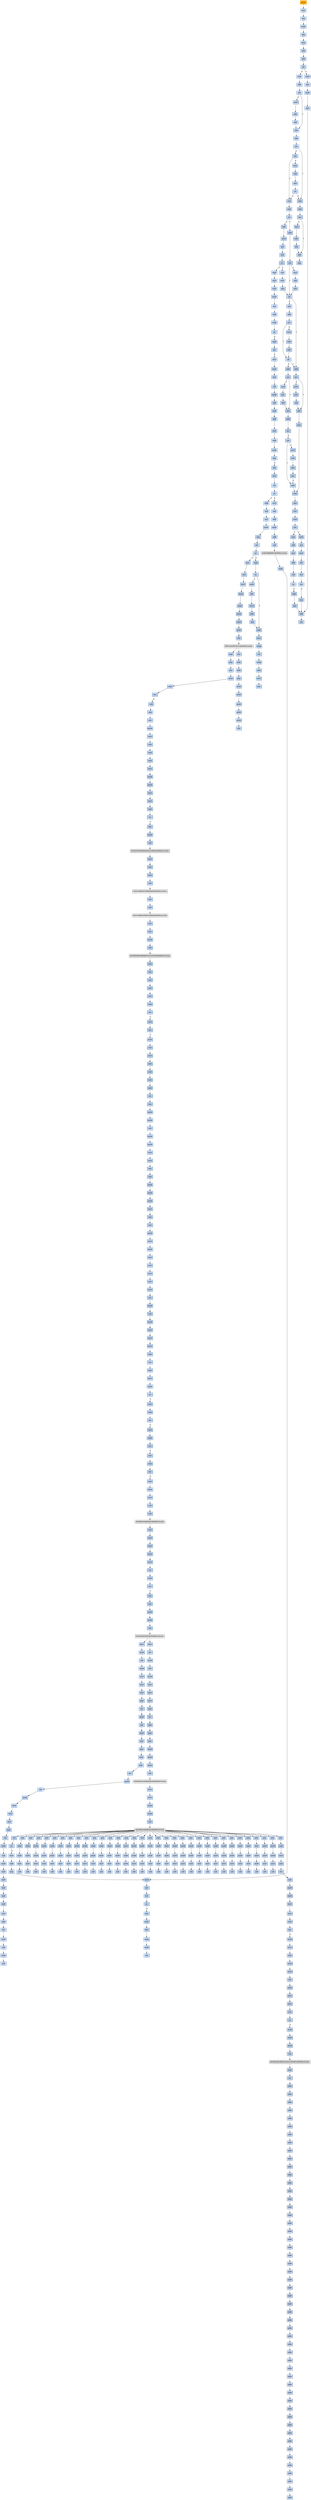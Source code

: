 strict digraph G {
	graph [bgcolor=transparent,
		name=G
	];
	node [color=lightsteelblue,
		fillcolor=lightsteelblue,
		shape=rectangle,
		style=filled
	];
	a0x004c4980pusha_	[color=lightgrey,
		fillcolor=orange,
		label=pusha];
	a0x004c4981movl_0x495000UINT32_esi	[label=movl];
	a0x004c4980pusha_ -> a0x004c4981movl_0x495000UINT32_esi	[color="#000000"];
	a0x004c4986leal__606208esi__edi	[label=leal];
	a0x004c4981movl_0x495000UINT32_esi -> a0x004c4986leal__606208esi__edi	[color="#000000"];
	a0x004c498cpushl_edi	[label=pushl];
	a0x004c4986leal__606208esi__edi -> a0x004c498cpushl_edi	[color="#000000"];
	a0x004c498djmp_0x004c499a	[label=jmp];
	a0x004c498cpushl_edi -> a0x004c498djmp_0x004c499a	[color="#000000"];
	a0x004c499amovl_esi__ebx	[label=movl];
	a0x004c498djmp_0x004c499a -> a0x004c499amovl_esi__ebx	[color="#000000"];
	a0x004c499csubl_0xfffffffcUINT8_esi	[label=subl];
	a0x004c499amovl_esi__ebx -> a0x004c499csubl_0xfffffffcUINT8_esi	[color="#000000"];
	a0x004c499fadcl_ebx_ebx	[label=adcl];
	a0x004c499csubl_0xfffffffcUINT8_esi -> a0x004c499fadcl_ebx_ebx	[color="#000000"];
	a0x004c49a1jb_0x004c4990	[label=jb];
	a0x004c499fadcl_ebx_ebx -> a0x004c49a1jb_0x004c4990	[color="#000000"];
	a0x004c4990movb_esi__al	[label=movb];
	a0x004c49a1jb_0x004c4990 -> a0x004c4990movb_esi__al	[color="#000000",
		label=T];
	a0x004c49a3movl_0x1UINT32_eax	[label=movl];
	a0x004c49a1jb_0x004c4990 -> a0x004c49a3movl_0x1UINT32_eax	[color="#000000",
		label=F];
	a0x004c4992incl_esi	[label=incl];
	a0x004c4990movb_esi__al -> a0x004c4992incl_esi	[color="#000000"];
	a0x004c4993movb_al_edi_	[label=movb];
	a0x004c4992incl_esi -> a0x004c4993movb_al_edi_	[color="#000000"];
	a0x004c4995incl_edi	[label=incl];
	a0x004c4993movb_al_edi_ -> a0x004c4995incl_edi	[color="#000000"];
	a0x004c4996addl_ebx_ebx	[label=addl];
	a0x004c4995incl_edi -> a0x004c4996addl_ebx_ebx	[color="#000000"];
	a0x004c4998jne_0x004c49a1	[label=jne];
	a0x004c4996addl_ebx_ebx -> a0x004c4998jne_0x004c49a1	[color="#000000"];
	a0x004c49a8addl_ebx_ebx	[label=addl];
	a0x004c49a3movl_0x1UINT32_eax -> a0x004c49a8addl_ebx_ebx	[color="#000000"];
	a0x004c49aajne_0x004c49b3	[label=jne];
	a0x004c49a8addl_ebx_ebx -> a0x004c49aajne_0x004c49b3	[color="#000000"];
	a0x004c49b3adcl_eax_eax	[label=adcl];
	a0x004c49aajne_0x004c49b3 -> a0x004c49b3adcl_eax_eax	[color="#000000",
		label=T];
	a0x004c49acmovl_esi__ebx	[label=movl];
	a0x004c49aajne_0x004c49b3 -> a0x004c49acmovl_esi__ebx	[color="#000000",
		label=F];
	a0x004c49b5addl_ebx_ebx	[label=addl];
	a0x004c49b3adcl_eax_eax -> a0x004c49b5addl_ebx_ebx	[color="#000000"];
	a0x004c49b7jae_0x004c49c4	[label=jae];
	a0x004c49b5addl_ebx_ebx -> a0x004c49b7jae_0x004c49c4	[color="#000000"];
	a0x004c49b9jne_0x004c49e3	[label=jne];
	a0x004c49b7jae_0x004c49c4 -> a0x004c49b9jne_0x004c49e3	[color="#000000",
		label=F];
	a0x004c49c4decl_eax	[label=decl];
	a0x004c49b7jae_0x004c49c4 -> a0x004c49c4decl_eax	[color="#000000",
		label=T];
	a0x004c49e3xorl_ecx_ecx	[label=xorl];
	a0x004c49b9jne_0x004c49e3 -> a0x004c49e3xorl_ecx_ecx	[color="#000000",
		label=T];
	a0x004c49bbmovl_esi__ebx	[label=movl];
	a0x004c49b9jne_0x004c49e3 -> a0x004c49bbmovl_esi__ebx	[color="#000000",
		label=F];
	a0x004c49e5subl_0x3UINT8_eax	[label=subl];
	a0x004c49e3xorl_ecx_ecx -> a0x004c49e5subl_0x3UINT8_eax	[color="#000000"];
	a0x004c49e8jb_0x004c49fb	[label=jb];
	a0x004c49e5subl_0x3UINT8_eax -> a0x004c49e8jb_0x004c49fb	[color="#000000"];
	a0x004c49eashll_0x8UINT8_eax	[label=shll];
	a0x004c49e8jb_0x004c49fb -> a0x004c49eashll_0x8UINT8_eax	[color="#000000",
		label=F];
	a0x004c49fbaddl_ebx_ebx	[label=addl];
	a0x004c49e8jb_0x004c49fb -> a0x004c49fbaddl_ebx_ebx	[color="#000000",
		label=T];
	a0x004c49edmovb_esi__al	[label=movb];
	a0x004c49eashll_0x8UINT8_eax -> a0x004c49edmovb_esi__al	[color="#000000"];
	a0x004c49efincl_esi	[label=incl];
	a0x004c49edmovb_esi__al -> a0x004c49efincl_esi	[color="#000000"];
	a0x004c49f0xorl_0xffffffffUINT8_eax	[label=xorl];
	a0x004c49efincl_esi -> a0x004c49f0xorl_0xffffffffUINT8_eax	[color="#000000"];
	a0x004c49f3je_0x004c4a6a	[label=je];
	a0x004c49f0xorl_0xffffffffUINT8_eax -> a0x004c49f3je_0x004c4a6a	[color="#000000"];
	a0x004c49f5sarl_eax	[label=sarl];
	a0x004c49f3je_0x004c4a6a -> a0x004c49f5sarl_eax	[color="#000000",
		label=F];
	a0x004c4a6apopl_esi	[label=popl];
	a0x004c49f3je_0x004c4a6a -> a0x004c4a6apopl_esi	[color="#000000",
		label=T];
	a0x004c49f7movl_eax_ebp	[label=movl];
	a0x004c49f5sarl_eax -> a0x004c49f7movl_eax_ebp	[color="#000000"];
	a0x004c49f9jmp_0x004c4a06	[label=jmp];
	a0x004c49f7movl_eax_ebp -> a0x004c49f9jmp_0x004c4a06	[color="#000000"];
	a0x004c4a06jb_0x004c49d4	[label=jb];
	a0x004c49f9jmp_0x004c4a06 -> a0x004c4a06jb_0x004c49d4	[color="#000000"];
	a0x004c49d4addl_ebx_ebx	[label=addl];
	a0x004c4a06jb_0x004c49d4 -> a0x004c49d4addl_ebx_ebx	[color="#000000",
		label=T];
	a0x004c4a08incl_ecx	[label=incl];
	a0x004c4a06jb_0x004c49d4 -> a0x004c4a08incl_ecx	[color="#000000",
		label=F];
	a0x004c49d6jne_0x004c49df	[label=jne];
	a0x004c49d4addl_ebx_ebx -> a0x004c49d6jne_0x004c49df	[color="#000000"];
	a0x004c49dfadcl_ecx_ecx	[label=adcl];
	a0x004c49d6jne_0x004c49df -> a0x004c49dfadcl_ecx_ecx	[color="#000000",
		label=T];
	a0x004c49d8movl_esi__ebx	[label=movl];
	a0x004c49d6jne_0x004c49df -> a0x004c49d8movl_esi__ebx	[color="#000000",
		label=F];
	a0x004c49e1jmp_0x004c4a35	[label=jmp];
	a0x004c49dfadcl_ecx_ecx -> a0x004c49e1jmp_0x004c4a35	[color="#000000"];
	a0x004c4a35cmpl_0xfffffb00UINT32_ebp	[label=cmpl];
	a0x004c49e1jmp_0x004c4a35 -> a0x004c4a35cmpl_0xfffffb00UINT32_ebp	[color="#000000"];
	a0x004c4a3badcl_0x2UINT8_ecx	[label=adcl];
	a0x004c4a35cmpl_0xfffffb00UINT32_ebp -> a0x004c4a3badcl_0x2UINT8_ecx	[color="#000000"];
	a0x004c4a3eleal_ediebp__edx	[label=leal];
	a0x004c4a3badcl_0x2UINT8_ecx -> a0x004c4a3eleal_ediebp__edx	[color="#000000"];
	a0x004c4a41cmpl_0xfffffffcUINT8_ebp	[label=cmpl];
	a0x004c4a3eleal_ediebp__edx -> a0x004c4a41cmpl_0xfffffffcUINT8_ebp	[color="#000000"];
	a0x004c4a44jbe_0x004c4a54	[label=jbe];
	a0x004c4a41cmpl_0xfffffffcUINT8_ebp -> a0x004c4a44jbe_0x004c4a54	[color="#000000"];
	a0x004c4a46movb_edx__al	[label=movb];
	a0x004c4a44jbe_0x004c4a54 -> a0x004c4a46movb_edx__al	[color="#000000",
		label=F];
	a0x004c4a54movl_edx__eax	[label=movl];
	a0x004c4a44jbe_0x004c4a54 -> a0x004c4a54movl_edx__eax	[color="#000000",
		label=T];
	a0x004c4a48incl_edx	[label=incl];
	a0x004c4a46movb_edx__al -> a0x004c4a48incl_edx	[color="#000000"];
	a0x004c4a49movb_al_edi_	[label=movb];
	a0x004c4a48incl_edx -> a0x004c4a49movb_al_edi_	[color="#000000"];
	a0x004c4a4bincl_edi	[label=incl];
	a0x004c4a49movb_al_edi_ -> a0x004c4a4bincl_edi	[color="#000000"];
	a0x004c4a4cdecl_ecx	[label=decl];
	a0x004c4a4bincl_edi -> a0x004c4a4cdecl_ecx	[color="#000000"];
	a0x004c4a4djne_0x004c4a46	[label=jne];
	a0x004c4a4cdecl_ecx -> a0x004c4a4djne_0x004c4a46	[color="#000000"];
	a0x004c4a4fjmp_0x004c4996	[label=jmp];
	a0x004c4a4djne_0x004c4a46 -> a0x004c4a4fjmp_0x004c4996	[color="#000000",
		label=F];
	a0x004c4a4fjmp_0x004c4996 -> a0x004c4996addl_ebx_ebx	[color="#000000"];
	a0x004c4a09addl_ebx_ebx	[label=addl];
	a0x004c4a08incl_ecx -> a0x004c4a09addl_ebx_ebx	[color="#000000"];
	a0x004c4a0bjne_0x004c4a14	[label=jne];
	a0x004c4a09addl_ebx_ebx -> a0x004c4a0bjne_0x004c4a14	[color="#000000"];
	a0x004c4a14jb_0x004c49d4	[label=jb];
	a0x004c4a0bjne_0x004c4a14 -> a0x004c4a14jb_0x004c49d4	[color="#000000",
		label=T];
	a0x004c4a0dmovl_esi__ebx	[label=movl];
	a0x004c4a0bjne_0x004c4a14 -> a0x004c4a0dmovl_esi__ebx	[color="#000000",
		label=F];
	a0x004c4a14jb_0x004c49d4 -> a0x004c49d4addl_ebx_ebx	[color="#000000",
		label=T];
	a0x004c4a16addl_ebx_ebx	[label=addl];
	a0x004c4a14jb_0x004c49d4 -> a0x004c4a16addl_ebx_ebx	[color="#000000",
		label=F];
	a0x004c4a18jne_0x004c4a21	[label=jne];
	a0x004c4a16addl_ebx_ebx -> a0x004c4a18jne_0x004c4a21	[color="#000000"];
	a0x004c4a21adcl_ecx_ecx	[label=adcl];
	a0x004c4a18jne_0x004c4a21 -> a0x004c4a21adcl_ecx_ecx	[color="#000000",
		label=T];
	a0x004c4a1amovl_esi__ebx	[label=movl];
	a0x004c4a18jne_0x004c4a21 -> a0x004c4a1amovl_esi__ebx	[color="#000000",
		label=F];
	a0x004c4a23addl_ebx_ebx	[label=addl];
	a0x004c4a21adcl_ecx_ecx -> a0x004c4a23addl_ebx_ebx	[color="#000000"];
	a0x004c4a25jae_0x004c4a16	[label=jae];
	a0x004c4a23addl_ebx_ebx -> a0x004c4a25jae_0x004c4a16	[color="#000000"];
	a0x004c4a27jne_0x004c4a32	[label=jne];
	a0x004c4a25jae_0x004c4a16 -> a0x004c4a27jne_0x004c4a32	[color="#000000",
		label=F];
	a0x004c4a32addl_0x2UINT8_ecx	[label=addl];
	a0x004c4a27jne_0x004c4a32 -> a0x004c4a32addl_0x2UINT8_ecx	[color="#000000",
		label=T];
	a0x004c4a29movl_esi__ebx	[label=movl];
	a0x004c4a27jne_0x004c4a32 -> a0x004c4a29movl_esi__ebx	[color="#000000",
		label=F];
	a0x004c4a32addl_0x2UINT8_ecx -> a0x004c4a35cmpl_0xfffffb00UINT32_ebp	[color="#000000"];
	a0x004c4a56addl_0x4UINT8_edx	[label=addl];
	a0x004c4a54movl_edx__eax -> a0x004c4a56addl_0x4UINT8_edx	[color="#000000"];
	a0x004c4a59movl_eax_edi_	[label=movl];
	a0x004c4a56addl_0x4UINT8_edx -> a0x004c4a59movl_eax_edi_	[color="#000000"];
	a0x004c4a5baddl_0x4UINT8_edi	[label=addl];
	a0x004c4a59movl_eax_edi_ -> a0x004c4a5baddl_0x4UINT8_edi	[color="#000000"];
	a0x004c4a5esubl_0x4UINT8_ecx	[label=subl];
	a0x004c4a5baddl_0x4UINT8_edi -> a0x004c4a5esubl_0x4UINT8_ecx	[color="#000000"];
	a0x004c4a61ja_0x004c4a54	[label=ja];
	a0x004c4a5esubl_0x4UINT8_ecx -> a0x004c4a61ja_0x004c4a54	[color="#000000"];
	a0x004c4a63addl_ecx_edi	[label=addl];
	a0x004c4a61ja_0x004c4a54 -> a0x004c4a63addl_ecx_edi	[color="#000000",
		label=F];
	a0x004c4a65jmp_0x004c4996	[label=jmp];
	a0x004c4a63addl_ecx_edi -> a0x004c4a65jmp_0x004c4996	[color="#000000"];
	a0x004c4a65jmp_0x004c4996 -> a0x004c4996addl_ebx_ebx	[color="#000000"];
	a0x004c49fdjne_0x004c4a06	[label=jne];
	a0x004c49fbaddl_ebx_ebx -> a0x004c49fdjne_0x004c4a06	[color="#000000"];
	a0x004c49fdjne_0x004c4a06 -> a0x004c4a06jb_0x004c49d4	[color="#000000",
		label=T];
	a0x004c49ffmovl_esi__ebx	[label=movl];
	a0x004c49fdjne_0x004c4a06 -> a0x004c49ffmovl_esi__ebx	[color="#000000",
		label=F];
	a0x004c49c5addl_ebx_ebx	[label=addl];
	a0x004c49c4decl_eax -> a0x004c49c5addl_ebx_ebx	[color="#000000"];
	a0x004c49c7jne_0x004c49d0	[label=jne];
	a0x004c49c5addl_ebx_ebx -> a0x004c49c7jne_0x004c49d0	[color="#000000"];
	a0x004c49d0adcl_eax_eax	[label=adcl];
	a0x004c49c7jne_0x004c49d0 -> a0x004c49d0adcl_eax_eax	[color="#000000",
		label=T];
	a0x004c49c9movl_esi__ebx	[label=movl];
	a0x004c49c7jne_0x004c49d0 -> a0x004c49c9movl_esi__ebx	[color="#000000",
		label=F];
	a0x004c49d2jmp_0x004c49a8	[label=jmp];
	a0x004c49d0adcl_eax_eax -> a0x004c49d2jmp_0x004c49a8	[color="#000000"];
	a0x004c49bdsubl_0xfffffffcUINT8_esi	[label=subl];
	a0x004c49bbmovl_esi__ebx -> a0x004c49bdsubl_0xfffffffcUINT8_esi	[color="#000000"];
	a0x004c49c0adcl_ebx_ebx	[label=adcl];
	a0x004c49bdsubl_0xfffffffcUINT8_esi -> a0x004c49c0adcl_ebx_ebx	[color="#000000"];
	a0x004c49c2jb_0x004c49e3	[label=jb];
	a0x004c49c0adcl_ebx_ebx -> a0x004c49c2jb_0x004c49e3	[color="#000000"];
	a0x004c49c2jb_0x004c49e3 -> a0x004c49e3xorl_ecx_ecx	[color="#000000",
		label=T];
	a0x004c49c2jb_0x004c49e3 -> a0x004c49c4decl_eax	[color="#000000",
		label=F];
	a0x004c49aesubl_0xfffffffcUINT8_esi	[label=subl];
	a0x004c49acmovl_esi__ebx -> a0x004c49aesubl_0xfffffffcUINT8_esi	[color="#000000"];
	a0x004c49b1adcl_ebx_ebx	[label=adcl];
	a0x004c49aesubl_0xfffffffcUINT8_esi -> a0x004c49b1adcl_ebx_ebx	[color="#000000"];
	a0x004c49b1adcl_ebx_ebx -> a0x004c49b3adcl_eax_eax	[color="#000000"];
	a0x004c49dasubl_0xfffffffcUINT8_esi	[label=subl];
	a0x004c49d8movl_esi__ebx -> a0x004c49dasubl_0xfffffffcUINT8_esi	[color="#000000"];
	a0x004c49ddadcl_ebx_ebx	[label=adcl];
	a0x004c49dasubl_0xfffffffcUINT8_esi -> a0x004c49ddadcl_ebx_ebx	[color="#000000"];
	a0x004c49ddadcl_ebx_ebx -> a0x004c49dfadcl_ecx_ecx	[color="#000000"];
	a0x004c4a2bsubl_0xfffffffcUINT8_esi	[label=subl];
	a0x004c4a29movl_esi__ebx -> a0x004c4a2bsubl_0xfffffffcUINT8_esi	[color="#000000"];
	a0x004c4a2eadcl_ebx_ebx	[label=adcl];
	a0x004c4a2bsubl_0xfffffffcUINT8_esi -> a0x004c4a2eadcl_ebx_ebx	[color="#000000"];
	a0x004c4a30jae_0x004c4a16	[label=jae];
	a0x004c4a2eadcl_ebx_ebx -> a0x004c4a30jae_0x004c4a16	[color="#000000"];
	a0x004c4a30jae_0x004c4a16 -> a0x004c4a32addl_0x2UINT8_ecx	[color="#000000",
		label=F];
	a0x004c4a0fsubl_0xfffffffcUINT8_esi	[label=subl];
	a0x004c4a0dmovl_esi__ebx -> a0x004c4a0fsubl_0xfffffffcUINT8_esi	[color="#000000"];
	a0x004c4a12adcl_ebx_ebx	[label=adcl];
	a0x004c4a0fsubl_0xfffffffcUINT8_esi -> a0x004c4a12adcl_ebx_ebx	[color="#000000"];
	a0x004c4a12adcl_ebx_ebx -> a0x004c4a14jb_0x004c49d4	[color="#000000"];
	a0x004c4a1csubl_0xfffffffcUINT8_esi	[label=subl];
	a0x004c4a1amovl_esi__ebx -> a0x004c4a1csubl_0xfffffffcUINT8_esi	[color="#000000"];
	a0x004c4a1fadcl_ebx_ebx	[label=adcl];
	a0x004c4a1csubl_0xfffffffcUINT8_esi -> a0x004c4a1fadcl_ebx_ebx	[color="#000000"];
	a0x004c4a1fadcl_ebx_ebx -> a0x004c4a21adcl_ecx_ecx	[color="#000000"];
	a0x004c49cbsubl_0xfffffffcUINT8_esi	[label=subl];
	a0x004c49c9movl_esi__ebx -> a0x004c49cbsubl_0xfffffffcUINT8_esi	[color="#000000"];
	a0x004c49ceadcl_ebx_ebx	[label=adcl];
	a0x004c49cbsubl_0xfffffffcUINT8_esi -> a0x004c49ceadcl_ebx_ebx	[color="#000000"];
	a0x004c49ceadcl_ebx_ebx -> a0x004c49d0adcl_eax_eax	[color="#000000"];
	a0x004c4a01subl_0xfffffffcUINT8_esi	[label=subl];
	a0x004c49ffmovl_esi__ebx -> a0x004c4a01subl_0xfffffffcUINT8_esi	[color="#000000"];
	a0x004c4a04adcl_ebx_ebx	[label=adcl];
	a0x004c4a01subl_0xfffffffcUINT8_esi -> a0x004c4a04adcl_ebx_ebx	[color="#000000"];
	a0x004c4a04adcl_ebx_ebx -> a0x004c4a06jb_0x004c49d4	[color="#000000"];
	a0x004c4a6bmovl_esi_edi	[label=movl];
	a0x004c4a6apopl_esi -> a0x004c4a6bmovl_esi_edi	[color="#000000"];
	a0x004c4a6dmovl_0xa9fUINT32_ecx	[label=movl];
	a0x004c4a6bmovl_esi_edi -> a0x004c4a6dmovl_0xa9fUINT32_ecx	[color="#000000"];
	a0x004c4a72movb_edi__al	[label=movb];
	a0x004c4a6dmovl_0xa9fUINT32_ecx -> a0x004c4a72movb_edi__al	[color="#000000"];
	a0x004c4a74incl_edi	[label=incl];
	a0x004c4a72movb_edi__al -> a0x004c4a74incl_edi	[color="#000000"];
	a0x004c4a75subb_0xffffffe8UINT8_al	[label=subb];
	a0x004c4a74incl_edi -> a0x004c4a75subb_0xffffffe8UINT8_al	[color="#000000"];
	a0x004c4a77cmpb_0x1UINT8_al	[label=cmpb];
	a0x004c4a75subb_0xffffffe8UINT8_al -> a0x004c4a77cmpb_0x1UINT8_al	[color="#000000"];
	a0x004c4a79ja_0x004c4a72	[label=ja];
	a0x004c4a77cmpb_0x1UINT8_al -> a0x004c4a79ja_0x004c4a72	[color="#000000"];
	a0x004c4a7bcmpb_0x9UINT8_edi_	[label=cmpb];
	a0x004c4a79ja_0x004c4a72 -> a0x004c4a7bcmpb_0x9UINT8_edi_	[color="#000000",
		label=F];
	a0x004c4a7ejne_0x004c4a72	[label=jne];
	a0x004c4a7bcmpb_0x9UINT8_edi_ -> a0x004c4a7ejne_0x004c4a72	[color="#000000"];
	a0x004c4a80movl_edi__eax	[label=movl];
	a0x004c4a7ejne_0x004c4a72 -> a0x004c4a80movl_edi__eax	[color="#000000",
		label=F];
	a0x004c4a82movb_0x4edi__bl	[label=movb];
	a0x004c4a80movl_edi__eax -> a0x004c4a82movb_0x4edi__bl	[color="#000000"];
	a0x004c4a85shrw_0x8UINT8_ax	[label=shrw];
	a0x004c4a82movb_0x4edi__bl -> a0x004c4a85shrw_0x8UINT8_ax	[color="#000000"];
	a0x004c4a89roll_0x10UINT8_eax	[label=roll];
	a0x004c4a85shrw_0x8UINT8_ax -> a0x004c4a89roll_0x10UINT8_eax	[color="#000000"];
	a0x004c4a8cxchgb_al_ah	[label=xchgb];
	a0x004c4a89roll_0x10UINT8_eax -> a0x004c4a8cxchgb_al_ah	[color="#000000"];
	a0x004c4a8esubl_edi_eax	[label=subl];
	a0x004c4a8cxchgb_al_ah -> a0x004c4a8esubl_edi_eax	[color="#000000"];
	a0x004c4a90subb_0xffffffe8UINT8_bl	[label=subb];
	a0x004c4a8esubl_edi_eax -> a0x004c4a90subb_0xffffffe8UINT8_bl	[color="#000000"];
	a0x004c4a93addl_esi_eax	[label=addl];
	a0x004c4a90subb_0xffffffe8UINT8_bl -> a0x004c4a93addl_esi_eax	[color="#000000"];
	a0x004c4a95movl_eax_edi_	[label=movl];
	a0x004c4a93addl_esi_eax -> a0x004c4a95movl_eax_edi_	[color="#000000"];
	a0x004c4a97addl_0x5UINT8_edi	[label=addl];
	a0x004c4a95movl_eax_edi_ -> a0x004c4a97addl_0x5UINT8_edi	[color="#000000"];
	a0x004c4a9amovb_bl_al	[label=movb];
	a0x004c4a97addl_0x5UINT8_edi -> a0x004c4a9amovb_bl_al	[color="#000000"];
	a0x004c4a9cloop_0x004c4a77	[label=loop];
	a0x004c4a9amovb_bl_al -> a0x004c4a9cloop_0x004c4a77	[color="#000000"];
	a0x004c4a9eleal_0xc1000esi__edi	[label=leal];
	a0x004c4a9cloop_0x004c4a77 -> a0x004c4a9eleal_0xc1000esi__edi	[color="#000000",
		label=F];
	a0x004c4aa4movl_edi__eax	[label=movl];
	a0x004c4a9eleal_0xc1000esi__edi -> a0x004c4aa4movl_edi__eax	[color="#000000"];
	a0x004c4aa6orl_eax_eax	[label=orl];
	a0x004c4aa4movl_edi__eax -> a0x004c4aa6orl_eax_eax	[color="#000000"];
	a0x004c4aa8je_0x004c4ae6	[label=je];
	a0x004c4aa6orl_eax_eax -> a0x004c4aa8je_0x004c4ae6	[color="#000000"];
	a0x004c4aaamovl_0x4edi__ebx	[label=movl];
	a0x004c4aa8je_0x004c4ae6 -> a0x004c4aaamovl_0x4edi__ebx	[color="#000000",
		label=F];
	a0x004c4ae6addl_0x4UINT8_edi	[label=addl];
	a0x004c4aa8je_0x004c4ae6 -> a0x004c4ae6addl_0x4UINT8_edi	[color="#000000",
		label=T];
	a0x004c4aadleal_0xc485ceaxesi__eax	[label=leal];
	a0x004c4aaamovl_0x4edi__ebx -> a0x004c4aadleal_0xc485ceaxesi__eax	[color="#000000"];
	a0x004c4ab4addl_esi_ebx	[label=addl];
	a0x004c4aadleal_0xc485ceaxesi__eax -> a0x004c4ab4addl_esi_ebx	[color="#000000"];
	a0x004c4ab6pushl_eax	[label=pushl];
	a0x004c4ab4addl_esi_ebx -> a0x004c4ab6pushl_eax	[color="#000000"];
	a0x004c4ab7addl_0x8UINT8_edi	[label=addl];
	a0x004c4ab6pushl_eax -> a0x004c4ab7addl_0x8UINT8_edi	[color="#000000"];
	a0x004c4abacall_0xc4928esi_	[label=call];
	a0x004c4ab7addl_0x8UINT8_edi -> a0x004c4abacall_0xc4928esi_	[color="#000000"];
	LOADLIBRARYA_KERNEL32_DLL	[color=lightgrey,
		fillcolor=lightgrey,
		label="LOADLIBRARYA-KERNEL32-DLL"];
	a0x004c4abacall_0xc4928esi_ -> LOADLIBRARYA_KERNEL32_DLL	[color="#000000"];
	a0x004c4ac0xchgl_eax_ebp	[label=xchgl];
	LOADLIBRARYA_KERNEL32_DLL -> a0x004c4ac0xchgl_eax_ebp	[color="#000000"];
	a0x004c4ac1movb_edi__al	[label=movb];
	a0x004c4ac0xchgl_eax_ebp -> a0x004c4ac1movb_edi__al	[color="#000000"];
	a0x004c4ac3incl_edi	[label=incl];
	a0x004c4ac1movb_edi__al -> a0x004c4ac3incl_edi	[color="#000000"];
	a0x004c4ac4orb_al_al	[label=orb];
	a0x004c4ac3incl_edi -> a0x004c4ac4orb_al_al	[color="#000000"];
	a0x004c4ac6je_0x004c4aa4	[label=je];
	a0x004c4ac4orb_al_al -> a0x004c4ac6je_0x004c4aa4	[color="#000000"];
	a0x004c4ac8movl_edi_ecx	[label=movl];
	a0x004c4ac6je_0x004c4aa4 -> a0x004c4ac8movl_edi_ecx	[color="#000000",
		label=F];
	a0x004c4acapushl_edi	[label=pushl];
	a0x004c4ac8movl_edi_ecx -> a0x004c4acapushl_edi	[color="#000000"];
	a0x004c4acbdecl_eax	[label=decl];
	a0x004c4acapushl_edi -> a0x004c4acbdecl_eax	[color="#000000"];
	a0x004c4accrepnz_scasb_es_edi__al	[label=repnz];
	a0x004c4acbdecl_eax -> a0x004c4accrepnz_scasb_es_edi__al	[color="#000000"];
	a0x004c4acepushl_ebp	[label=pushl];
	a0x004c4accrepnz_scasb_es_edi__al -> a0x004c4acepushl_ebp	[color="#000000"];
	a0x004c4acfcall_0xc4930esi_	[label=call];
	a0x004c4acepushl_ebp -> a0x004c4acfcall_0xc4930esi_	[color="#000000"];
	GETPROCADDRESS_KERNEL32_DLL	[color=lightgrey,
		fillcolor=lightgrey,
		label="GETPROCADDRESS-KERNEL32-DLL"];
	a0x004c4ad5orl_eax_eax	[label=orl];
	GETPROCADDRESS_KERNEL32_DLL -> a0x004c4ad5orl_eax_eax	[color="#000000"];
	a0x0040d76axorl_0x451d80_eax	[label=xorl];
	GETPROCADDRESS_KERNEL32_DLL -> a0x0040d76axorl_0x451d80_eax	[color="#000000"];
	a0x0040d77dxorl_0x451d80_eax	[label=xorl];
	GETPROCADDRESS_KERNEL32_DLL -> a0x0040d77dxorl_0x451d80_eax	[color="#000000"];
	a0x0040d790xorl_0x451d80_eax	[label=xorl];
	GETPROCADDRESS_KERNEL32_DLL -> a0x0040d790xorl_0x451d80_eax	[color="#000000"];
	a0x0040d7a3xorl_0x451d80_eax	[label=xorl];
	GETPROCADDRESS_KERNEL32_DLL -> a0x0040d7a3xorl_0x451d80_eax	[color="#000000"];
	a0x0040d7b6xorl_0x451d80_eax	[label=xorl];
	GETPROCADDRESS_KERNEL32_DLL -> a0x0040d7b6xorl_0x451d80_eax	[color="#000000"];
	a0x0040d7c9xorl_0x451d80_eax	[label=xorl];
	GETPROCADDRESS_KERNEL32_DLL -> a0x0040d7c9xorl_0x451d80_eax	[color="#000000"];
	a0x0040d7dcxorl_0x451d80_eax	[label=xorl];
	GETPROCADDRESS_KERNEL32_DLL -> a0x0040d7dcxorl_0x451d80_eax	[color="#000000"];
	a0x0040d7efxorl_0x451d80_eax	[label=xorl];
	GETPROCADDRESS_KERNEL32_DLL -> a0x0040d7efxorl_0x451d80_eax	[color="#000000"];
	a0x0040d802xorl_0x451d80_eax	[label=xorl];
	GETPROCADDRESS_KERNEL32_DLL -> a0x0040d802xorl_0x451d80_eax	[color="#000000"];
	a0x0040d815xorl_0x451d80_eax	[label=xorl];
	GETPROCADDRESS_KERNEL32_DLL -> a0x0040d815xorl_0x451d80_eax	[color="#000000"];
	a0x0040d828xorl_0x451d80_eax	[label=xorl];
	GETPROCADDRESS_KERNEL32_DLL -> a0x0040d828xorl_0x451d80_eax	[color="#000000"];
	a0x0040d83bxorl_0x451d80_eax	[label=xorl];
	GETPROCADDRESS_KERNEL32_DLL -> a0x0040d83bxorl_0x451d80_eax	[color="#000000"];
	a0x0040d84exorl_0x451d80_eax	[label=xorl];
	GETPROCADDRESS_KERNEL32_DLL -> a0x0040d84exorl_0x451d80_eax	[color="#000000"];
	a0x0040d861xorl_0x451d80_eax	[label=xorl];
	GETPROCADDRESS_KERNEL32_DLL -> a0x0040d861xorl_0x451d80_eax	[color="#000000"];
	a0x0040d874xorl_0x451d80_eax	[label=xorl];
	GETPROCADDRESS_KERNEL32_DLL -> a0x0040d874xorl_0x451d80_eax	[color="#000000"];
	a0x0040d887xorl_0x451d80_eax	[label=xorl];
	GETPROCADDRESS_KERNEL32_DLL -> a0x0040d887xorl_0x451d80_eax	[color="#000000"];
	a0x0040d89axorl_0x451d80_eax	[label=xorl];
	GETPROCADDRESS_KERNEL32_DLL -> a0x0040d89axorl_0x451d80_eax	[color="#000000"];
	a0x0040d8adxorl_0x451d80_eax	[label=xorl];
	GETPROCADDRESS_KERNEL32_DLL -> a0x0040d8adxorl_0x451d80_eax	[color="#000000"];
	a0x0040d8c0xorl_0x451d80_eax	[label=xorl];
	GETPROCADDRESS_KERNEL32_DLL -> a0x0040d8c0xorl_0x451d80_eax	[color="#000000"];
	a0x0040d8d3xorl_0x451d80_eax	[label=xorl];
	GETPROCADDRESS_KERNEL32_DLL -> a0x0040d8d3xorl_0x451d80_eax	[color="#000000"];
	a0x0040d8e6xorl_0x451d80_eax	[label=xorl];
	GETPROCADDRESS_KERNEL32_DLL -> a0x0040d8e6xorl_0x451d80_eax	[color="#000000"];
	a0x0040d8f9xorl_0x451d80_eax	[label=xorl];
	GETPROCADDRESS_KERNEL32_DLL -> a0x0040d8f9xorl_0x451d80_eax	[color="#000000"];
	a0x0040d90cxorl_0x451d80_eax	[label=xorl];
	GETPROCADDRESS_KERNEL32_DLL -> a0x0040d90cxorl_0x451d80_eax	[color="#000000"];
	a0x0040d91fxorl_0x451d80_eax	[label=xorl];
	GETPROCADDRESS_KERNEL32_DLL -> a0x0040d91fxorl_0x451d80_eax	[color="#000000"];
	a0x0040d932xorl_0x451d80_eax	[label=xorl];
	GETPROCADDRESS_KERNEL32_DLL -> a0x0040d932xorl_0x451d80_eax	[color="#000000"];
	a0x0040d945xorl_0x451d80_eax	[label=xorl];
	GETPROCADDRESS_KERNEL32_DLL -> a0x0040d945xorl_0x451d80_eax	[color="#000000"];
	a0x0040d958xorl_0x451d80_eax	[label=xorl];
	GETPROCADDRESS_KERNEL32_DLL -> a0x0040d958xorl_0x451d80_eax	[color="#000000"];
	a0x0040d96bxorl_0x451d80_eax	[label=xorl];
	GETPROCADDRESS_KERNEL32_DLL -> a0x0040d96bxorl_0x451d80_eax	[color="#000000"];
	a0x0040d97exorl_0x451d80_eax	[label=xorl];
	GETPROCADDRESS_KERNEL32_DLL -> a0x0040d97exorl_0x451d80_eax	[color="#000000"];
	a0x0040d991xorl_0x451d80_eax	[label=xorl];
	GETPROCADDRESS_KERNEL32_DLL -> a0x0040d991xorl_0x451d80_eax	[color="#000000"];
	a0x0040d9a4xorl_0x451d80_eax	[label=xorl];
	GETPROCADDRESS_KERNEL32_DLL -> a0x0040d9a4xorl_0x451d80_eax	[color="#000000"];
	a0x0040d9b7xorl_0x451d80_eax	[label=xorl];
	GETPROCADDRESS_KERNEL32_DLL -> a0x0040d9b7xorl_0x451d80_eax	[color="#000000"];
	a0x0040d9caxorl_0x451d80_eax	[label=xorl];
	GETPROCADDRESS_KERNEL32_DLL -> a0x0040d9caxorl_0x451d80_eax	[color="#000000"];
	a0x004c4ad7je_0x004c4ae0	[label=je];
	a0x004c4ad5orl_eax_eax -> a0x004c4ad7je_0x004c4ae0	[color="#000000"];
	a0x004c4ad9movl_eax_ebx_	[label=movl];
	a0x004c4ad7je_0x004c4ae0 -> a0x004c4ad9movl_eax_ebx_	[color="#000000",
		label=F];
	a0x004c4adbaddl_0x4UINT8_ebx	[label=addl];
	a0x004c4ad9movl_eax_ebx_ -> a0x004c4adbaddl_0x4UINT8_ebx	[color="#000000"];
	a0x004c4adejmp_0x004c4ac1	[label=jmp];
	a0x004c4adbaddl_0x4UINT8_ebx -> a0x004c4adejmp_0x004c4ac1	[color="#000000"];
	a0x004c4adejmp_0x004c4ac1 -> a0x004c4ac1movb_edi__al	[color="#000000"];
	a0x004c4ae9leal__4esi__ebx	[label=leal];
	a0x004c4ae6addl_0x4UINT8_edi -> a0x004c4ae9leal__4esi__ebx	[color="#000000"];
	a0x004c4aecxorl_eax_eax	[label=xorl];
	a0x004c4ae9leal__4esi__ebx -> a0x004c4aecxorl_eax_eax	[color="#000000"];
	a0x004c4aeemovb_edi__al	[label=movb];
	a0x004c4aecxorl_eax_eax -> a0x004c4aeemovb_edi__al	[color="#000000"];
	a0x004c4af0incl_edi	[label=incl];
	a0x004c4aeemovb_edi__al -> a0x004c4af0incl_edi	[color="#000000"];
	a0x004c4af1orl_eax_eax	[label=orl];
	a0x004c4af0incl_edi -> a0x004c4af1orl_eax_eax	[color="#000000"];
	a0x004c4af3je_0x004c4b17	[label=je];
	a0x004c4af1orl_eax_eax -> a0x004c4af3je_0x004c4b17	[color="#000000"];
	a0x004c4af5cmpb_0xffffffefUINT8_al	[label=cmpb];
	a0x004c4af3je_0x004c4b17 -> a0x004c4af5cmpb_0xffffffefUINT8_al	[color="#000000",
		label=F];
	a0x004c4b17movl_0xc4934esi__ebp	[label=movl];
	a0x004c4af3je_0x004c4b17 -> a0x004c4b17movl_0xc4934esi__ebp	[color="#000000",
		label=T];
	a0x004c4af7ja_0x004c4b0a	[label=ja];
	a0x004c4af5cmpb_0xffffffefUINT8_al -> a0x004c4af7ja_0x004c4b0a	[color="#000000"];
	a0x004c4af9addl_eax_ebx	[label=addl];
	a0x004c4af7ja_0x004c4b0a -> a0x004c4af9addl_eax_ebx	[color="#000000",
		label=F];
	a0x004c4b0aandb_0xfUINT8_al	[label=andb];
	a0x004c4af7ja_0x004c4b0a -> a0x004c4b0aandb_0xfUINT8_al	[color="#000000",
		label=T];
	a0x004c4afbmovl_ebx__eax	[label=movl];
	a0x004c4af9addl_eax_ebx -> a0x004c4afbmovl_ebx__eax	[color="#000000"];
	a0x004c4afdxchgb_al_ah	[label=xchgb];
	a0x004c4afbmovl_ebx__eax -> a0x004c4afdxchgb_al_ah	[color="#000000"];
	a0x004c4affroll_0x10UINT8_eax	[label=roll];
	a0x004c4afdxchgb_al_ah -> a0x004c4affroll_0x10UINT8_eax	[color="#000000"];
	a0x004c4b02xchgb_al_ah	[label=xchgb];
	a0x004c4affroll_0x10UINT8_eax -> a0x004c4b02xchgb_al_ah	[color="#000000"];
	a0x004c4b04addl_esi_eax	[label=addl];
	a0x004c4b02xchgb_al_ah -> a0x004c4b04addl_esi_eax	[color="#000000"];
	a0x004c4b06movl_eax_ebx_	[label=movl];
	a0x004c4b04addl_esi_eax -> a0x004c4b06movl_eax_ebx_	[color="#000000"];
	a0x004c4b08jmp_0x004c4aec	[label=jmp];
	a0x004c4b06movl_eax_ebx_ -> a0x004c4b08jmp_0x004c4aec	[color="#000000"];
	a0x004c4b0cshll_0x10UINT8_eax	[label=shll];
	a0x004c4b0aandb_0xfUINT8_al -> a0x004c4b0cshll_0x10UINT8_eax	[color="#000000"];
	a0x004c4b0fmovw_edi__ax	[label=movw];
	a0x004c4b0cshll_0x10UINT8_eax -> a0x004c4b0fmovw_edi__ax	[color="#000000"];
	a0x004c4b12addl_0x2UINT8_edi	[label=addl];
	a0x004c4b0fmovw_edi__ax -> a0x004c4b12addl_0x2UINT8_edi	[color="#000000"];
	a0x004c4b15jmp_0x004c4af9	[label=jmp];
	a0x004c4b12addl_0x2UINT8_edi -> a0x004c4b15jmp_0x004c4af9	[color="#000000"];
	a0x004c4b15jmp_0x004c4af9 -> a0x004c4af9addl_eax_ebx	[color="#000000"];
	a0x004c4b1dleal__4096esi__edi	[label=leal];
	a0x004c4b17movl_0xc4934esi__ebp -> a0x004c4b1dleal__4096esi__edi	[color="#000000"];
	a0x004c4b23movl_0x1000UINT32_ebx	[label=movl];
	a0x004c4b1dleal__4096esi__edi -> a0x004c4b23movl_0x1000UINT32_ebx	[color="#000000"];
	a0x004c4b28pushl_eax	[label=pushl];
	a0x004c4b23movl_0x1000UINT32_ebx -> a0x004c4b28pushl_eax	[color="#000000"];
	a0x004c4b29pushl_esp	[label=pushl];
	a0x004c4b28pushl_eax -> a0x004c4b29pushl_esp	[color="#000000"];
	a0x004c4b2apushl_0x4UINT8	[label=pushl];
	a0x004c4b29pushl_esp -> a0x004c4b2apushl_0x4UINT8	[color="#000000"];
	a0x004c4b2cpushl_ebx	[label=pushl];
	a0x004c4b2apushl_0x4UINT8 -> a0x004c4b2cpushl_ebx	[color="#000000"];
	a0x004c4b2dpushl_edi	[label=pushl];
	a0x004c4b2cpushl_ebx -> a0x004c4b2dpushl_edi	[color="#000000"];
	a0x004c4b2ecall_ebp	[label=call];
	a0x004c4b2dpushl_edi -> a0x004c4b2ecall_ebp	[color="#000000"];
	VIRTUALPROTECT_KERNEL32_DLL	[color=lightgrey,
		fillcolor=lightgrey,
		label="VIRTUALPROTECT-KERNEL32-DLL"];
	a0x004c4b2ecall_ebp -> VIRTUALPROTECT_KERNEL32_DLL	[color="#000000"];
	a0x004c4b30leal_0x20fedi__eax	[label=leal];
	VIRTUALPROTECT_KERNEL32_DLL -> a0x004c4b30leal_0x20fedi__eax	[color="#000000"];
	a0x004c4b45popl_eax	[label=popl];
	VIRTUALPROTECT_KERNEL32_DLL -> a0x004c4b45popl_eax	[color="#000000"];
	a0x004c4b36andb_0x7fUINT8_eax_	[label=andb];
	a0x004c4b30leal_0x20fedi__eax -> a0x004c4b36andb_0x7fUINT8_eax_	[color="#000000"];
	a0x004c4b39andb_0x7fUINT8_0x28eax_	[label=andb];
	a0x004c4b36andb_0x7fUINT8_eax_ -> a0x004c4b39andb_0x7fUINT8_0x28eax_	[color="#000000"];
	a0x004c4b3dpopl_eax	[label=popl];
	a0x004c4b39andb_0x7fUINT8_0x28eax_ -> a0x004c4b3dpopl_eax	[color="#000000"];
	a0x004c4b3epushl_eax	[label=pushl];
	a0x004c4b3dpopl_eax -> a0x004c4b3epushl_eax	[color="#000000"];
	a0x004c4b3fpushl_esp	[label=pushl];
	a0x004c4b3epushl_eax -> a0x004c4b3fpushl_esp	[color="#000000"];
	a0x004c4b40pushl_eax	[label=pushl];
	a0x004c4b3fpushl_esp -> a0x004c4b40pushl_eax	[color="#000000"];
	a0x004c4b41pushl_ebx	[label=pushl];
	a0x004c4b40pushl_eax -> a0x004c4b41pushl_ebx	[color="#000000"];
	a0x004c4b42pushl_edi	[label=pushl];
	a0x004c4b41pushl_ebx -> a0x004c4b42pushl_edi	[color="#000000"];
	a0x004c4b43call_ebp	[label=call];
	a0x004c4b42pushl_edi -> a0x004c4b43call_ebp	[color="#000000"];
	a0x004c4b46popa_	[label=popa];
	a0x004c4b45popl_eax -> a0x004c4b46popa_	[color="#000000"];
	a0x004c4b47leal__128esp__eax	[label=leal];
	a0x004c4b46popa_ -> a0x004c4b47leal__128esp__eax	[color="#000000"];
	a0x004c4b4bpushl_0x0UINT8	[label=pushl];
	a0x004c4b47leal__128esp__eax -> a0x004c4b4bpushl_0x0UINT8	[color="#000000"];
	a0x004c4b4dcmpl_eax_esp	[label=cmpl];
	a0x004c4b4bpushl_0x0UINT8 -> a0x004c4b4dcmpl_eax_esp	[color="#000000"];
	a0x004c4b4fjne_0x004c4b4b	[label=jne];
	a0x004c4b4dcmpl_eax_esp -> a0x004c4b4fjne_0x004c4b4b	[color="#000000"];
	a0x004c4b51subl_0xffffff80UINT8_esp	[label=subl];
	a0x004c4b4fjne_0x004c4b4b -> a0x004c4b51subl_0xffffff80UINT8_esp	[color="#000000",
		label=F];
	a0x004c4b54jmp_0x0040c429	[label=jmp];
	a0x004c4b51subl_0xffffff80UINT8_esp -> a0x004c4b54jmp_0x0040c429	[color="#000000"];
	a0x0040c429call_0x414ad4	[label=call];
	a0x004c4b54jmp_0x0040c429 -> a0x0040c429call_0x414ad4	[color="#000000"];
	a0x00414ad4pushl_ebp	[label=pushl];
	a0x0040c429call_0x414ad4 -> a0x00414ad4pushl_ebp	[color="#000000"];
	a0x00414ad5movl_esp_ebp	[label=movl];
	a0x00414ad4pushl_ebp -> a0x00414ad5movl_esp_ebp	[color="#000000"];
	a0x00414ad7subl_0x14UINT8_esp	[label=subl];
	a0x00414ad5movl_esp_ebp -> a0x00414ad7subl_0x14UINT8_esp	[color="#000000"];
	a0x00414adaandl_0x0UINT8__12ebp_	[label=andl];
	a0x00414ad7subl_0x14UINT8_esp -> a0x00414adaandl_0x0UINT8__12ebp_	[color="#000000"];
	a0x00414adeandl_0x0UINT8__8ebp_	[label=andl];
	a0x00414adaandl_0x0UINT8__12ebp_ -> a0x00414adeandl_0x0UINT8__8ebp_	[color="#000000"];
	a0x00414ae2movl_0x451d80_eax	[label=movl];
	a0x00414adeandl_0x0UINT8__8ebp_ -> a0x00414ae2movl_0x451d80_eax	[color="#000000"];
	a0x00414ae7pushl_esi	[label=pushl];
	a0x00414ae2movl_0x451d80_eax -> a0x00414ae7pushl_esi	[color="#000000"];
	a0x00414ae8pushl_edi	[label=pushl];
	a0x00414ae7pushl_esi -> a0x00414ae8pushl_edi	[color="#000000"];
	a0x00414ae9movl_0xbb40e64eUINT32_edi	[label=movl];
	a0x00414ae8pushl_edi -> a0x00414ae9movl_0xbb40e64eUINT32_edi	[color="#000000"];
	a0x00414aeemovl_0xffff0000UINT32_esi	[label=movl];
	a0x00414ae9movl_0xbb40e64eUINT32_edi -> a0x00414aeemovl_0xffff0000UINT32_esi	[color="#000000"];
	a0x00414af3cmpl_edi_eax	[label=cmpl];
	a0x00414aeemovl_0xffff0000UINT32_esi -> a0x00414af3cmpl_edi_eax	[color="#000000"];
	a0x00414af5je_0x414b04	[label=je];
	a0x00414af3cmpl_edi_eax -> a0x00414af5je_0x414b04	[color="#000000"];
	a0x00414b04leal__12ebp__eax	[label=leal];
	a0x00414af5je_0x414b04 -> a0x00414b04leal__12ebp__eax	[color="#000000",
		label=T];
	a0x00414b07pushl_eax	[label=pushl];
	a0x00414b04leal__12ebp__eax -> a0x00414b07pushl_eax	[color="#000000"];
	a0x00414b08call_0x41e110	[label=call];
	a0x00414b07pushl_eax -> a0x00414b08call_0x41e110	[color="#000000"];
	GETSYSTEMTIMEASFILETIME_KERNEL32_DLL	[color=lightgrey,
		fillcolor=lightgrey,
		label="GETSYSTEMTIMEASFILETIME-KERNEL32-DLL"];
	a0x00414b08call_0x41e110 -> GETSYSTEMTIMEASFILETIME_KERNEL32_DLL	[color="#000000"];
	a0x00414b0emovl__8ebp__eax	[label=movl];
	GETSYSTEMTIMEASFILETIME_KERNEL32_DLL -> a0x00414b0emovl__8ebp__eax	[color="#000000"];
	a0x00414b11xorl__12ebp__eax	[label=xorl];
	a0x00414b0emovl__8ebp__eax -> a0x00414b11xorl__12ebp__eax	[color="#000000"];
	a0x00414b14movl_eax__4ebp_	[label=movl];
	a0x00414b11xorl__12ebp__eax -> a0x00414b14movl_eax__4ebp_	[color="#000000"];
	a0x00414b17call_0x41e224	[label=call];
	a0x00414b14movl_eax__4ebp_ -> a0x00414b17call_0x41e224	[color="#000000"];
	GETCURRENTTHREADID_KERNEL32_DLL	[color=lightgrey,
		fillcolor=lightgrey,
		label="GETCURRENTTHREADID-KERNEL32-DLL"];
	a0x00414b17call_0x41e224 -> GETCURRENTTHREADID_KERNEL32_DLL	[color="#000000"];
	a0x00414b1dxorl_eax__4ebp_	[label=xorl];
	GETCURRENTTHREADID_KERNEL32_DLL -> a0x00414b1dxorl_eax__4ebp_	[color="#000000"];
	a0x00414b20call_0x41e10c	[label=call];
	a0x00414b1dxorl_eax__4ebp_ -> a0x00414b20call_0x41e10c	[color="#000000"];
	GETCURRENTPROCESSID_KERNEL32_DLL	[color=lightgrey,
		fillcolor=lightgrey,
		label="GETCURRENTPROCESSID-KERNEL32-DLL"];
	a0x00414b20call_0x41e10c -> GETCURRENTPROCESSID_KERNEL32_DLL	[color="#000000"];
	a0x00414b26xorl_eax__4ebp_	[label=xorl];
	GETCURRENTPROCESSID_KERNEL32_DLL -> a0x00414b26xorl_eax__4ebp_	[color="#000000"];
	a0x00414b29leal__20ebp__eax	[label=leal];
	a0x00414b26xorl_eax__4ebp_ -> a0x00414b29leal__20ebp__eax	[color="#000000"];
	a0x00414b2cpushl_eax	[label=pushl];
	a0x00414b29leal__20ebp__eax -> a0x00414b2cpushl_eax	[color="#000000"];
	a0x00414b2dcall_0x41e108	[label=call];
	a0x00414b2cpushl_eax -> a0x00414b2dcall_0x41e108	[color="#000000"];
	QUERYPERFORMANCECOUNTER_KERNEL32_DLL	[color=lightgrey,
		fillcolor=lightgrey,
		label="QUERYPERFORMANCECOUNTER-KERNEL32-DLL"];
	a0x00414b2dcall_0x41e108 -> QUERYPERFORMANCECOUNTER_KERNEL32_DLL	[color="#000000"];
	a0x00414b33movl__16ebp__ecx	[label=movl];
	QUERYPERFORMANCECOUNTER_KERNEL32_DLL -> a0x00414b33movl__16ebp__ecx	[color="#000000"];
	a0x00414b36leal__4ebp__eax	[label=leal];
	a0x00414b33movl__16ebp__ecx -> a0x00414b36leal__4ebp__eax	[color="#000000"];
	a0x00414b39xorl__20ebp__ecx	[label=xorl];
	a0x00414b36leal__4ebp__eax -> a0x00414b39xorl__20ebp__ecx	[color="#000000"];
	a0x00414b3cxorl__4ebp__ecx	[label=xorl];
	a0x00414b39xorl__20ebp__ecx -> a0x00414b3cxorl__4ebp__ecx	[color="#000000"];
	a0x00414b3fxorl_eax_ecx	[label=xorl];
	a0x00414b3cxorl__4ebp__ecx -> a0x00414b3fxorl_eax_ecx	[color="#000000"];
	a0x00414b41cmpl_edi_ecx	[label=cmpl];
	a0x00414b3fxorl_eax_ecx -> a0x00414b41cmpl_edi_ecx	[color="#000000"];
	a0x00414b43jne_0x414b4c	[label=jne];
	a0x00414b41cmpl_edi_ecx -> a0x00414b43jne_0x414b4c	[color="#000000"];
	a0x00414b4ctestl_ecx_esi	[label=testl];
	a0x00414b43jne_0x414b4c -> a0x00414b4ctestl_ecx_esi	[color="#000000",
		label=T];
	a0x00414b4ejne_0x414b5c	[label=jne];
	a0x00414b4ctestl_ecx_esi -> a0x00414b4ejne_0x414b5c	[color="#000000"];
	a0x00414b5cmovl_ecx_0x451d80	[label=movl];
	a0x00414b4ejne_0x414b5c -> a0x00414b5cmovl_ecx_0x451d80	[color="#000000",
		label=T];
	a0x00414b62notl_ecx	[label=notl];
	a0x00414b5cmovl_ecx_0x451d80 -> a0x00414b62notl_ecx	[color="#000000"];
	a0x00414b64movl_ecx_0x451d84	[label=movl];
	a0x00414b62notl_ecx -> a0x00414b64movl_ecx_0x451d84	[color="#000000"];
	a0x00414b6apopl_edi	[label=popl];
	a0x00414b64movl_ecx_0x451d84 -> a0x00414b6apopl_edi	[color="#000000"];
	a0x00414b6bpopl_esi	[label=popl];
	a0x00414b6apopl_edi -> a0x00414b6bpopl_esi	[color="#000000"];
	a0x00414b6cmovl_ebp_esp	[label=movl];
	a0x00414b6bpopl_esi -> a0x00414b6cmovl_ebp_esp	[color="#000000"];
	a0x00414b6epopl_ebp	[label=popl];
	a0x00414b6cmovl_ebp_esp -> a0x00414b6epopl_ebp	[color="#000000"];
	a0x00414b6fret	[label=ret];
	a0x00414b6epopl_ebp -> a0x00414b6fret	[color="#000000"];
	a0x0040c42ejmp_0x40c2ae	[label=jmp];
	a0x00414b6fret -> a0x0040c42ejmp_0x40c2ae	[color="#000000"];
	a0x0040c2aepushl_0x14UINT8	[label=pushl];
	a0x0040c42ejmp_0x40c2ae -> a0x0040c2aepushl_0x14UINT8	[color="#000000"];
	a0x0040c2b0pushl_0x42e458UINT32	[label=pushl];
	a0x0040c2aepushl_0x14UINT8 -> a0x0040c2b0pushl_0x42e458UINT32	[color="#000000"];
	a0x0040c2b5call_0x40e1d0	[label=call];
	a0x0040c2b0pushl_0x42e458UINT32 -> a0x0040c2b5call_0x40e1d0	[color="#000000"];
	a0x0040e1d0pushl_0x40e230UINT32	[label=pushl];
	a0x0040c2b5call_0x40e1d0 -> a0x0040e1d0pushl_0x40e230UINT32	[color="#000000"];
	a0x0040e1d5pushl_fs_0	[label=pushl];
	a0x0040e1d0pushl_0x40e230UINT32 -> a0x0040e1d5pushl_fs_0	[color="#000000"];
	a0x0040e1dcmovl_0x10esp__eax	[label=movl];
	a0x0040e1d5pushl_fs_0 -> a0x0040e1dcmovl_0x10esp__eax	[color="#000000"];
	a0x0040e1e0movl_ebp_0x10esp_	[label=movl];
	a0x0040e1dcmovl_0x10esp__eax -> a0x0040e1e0movl_ebp_0x10esp_	[color="#000000"];
	a0x0040e1e4leal_0x10esp__ebp	[label=leal];
	a0x0040e1e0movl_ebp_0x10esp_ -> a0x0040e1e4leal_0x10esp__ebp	[color="#000000"];
	a0x0040e1e8subl_eax_esp	[label=subl];
	a0x0040e1e4leal_0x10esp__ebp -> a0x0040e1e8subl_eax_esp	[color="#000000"];
	a0x0040e1eapushl_ebx	[label=pushl];
	a0x0040e1e8subl_eax_esp -> a0x0040e1eapushl_ebx	[color="#000000"];
	a0x0040e1ebpushl_esi	[label=pushl];
	a0x0040e1eapushl_ebx -> a0x0040e1ebpushl_esi	[color="#000000"];
	a0x0040e1ecpushl_edi	[label=pushl];
	a0x0040e1ebpushl_esi -> a0x0040e1ecpushl_edi	[color="#000000"];
	a0x0040e1edmovl_0x451d80_eax	[label=movl];
	a0x0040e1ecpushl_edi -> a0x0040e1edmovl_0x451d80_eax	[color="#000000"];
	a0x0040e1f2xorl_eax__4ebp_	[label=xorl];
	a0x0040e1edmovl_0x451d80_eax -> a0x0040e1f2xorl_eax__4ebp_	[color="#000000"];
	a0x0040e1f5xorl_ebp_eax	[label=xorl];
	a0x0040e1f2xorl_eax__4ebp_ -> a0x0040e1f5xorl_ebp_eax	[color="#000000"];
	a0x0040e1f7pushl_eax	[label=pushl];
	a0x0040e1f5xorl_ebp_eax -> a0x0040e1f7pushl_eax	[color="#000000"];
	a0x0040e1f8movl_esp__24ebp_	[label=movl];
	a0x0040e1f7pushl_eax -> a0x0040e1f8movl_esp__24ebp_	[color="#000000"];
	a0x0040e1fbpushl__8ebp_	[label=pushl];
	a0x0040e1f8movl_esp__24ebp_ -> a0x0040e1fbpushl__8ebp_	[color="#000000"];
	a0x0040e1femovl__4ebp__eax	[label=movl];
	a0x0040e1fbpushl__8ebp_ -> a0x0040e1femovl__4ebp__eax	[color="#000000"];
	a0x0040e201movl_0xfffffffeUINT32__4ebp_	[label=movl];
	a0x0040e1femovl__4ebp__eax -> a0x0040e201movl_0xfffffffeUINT32__4ebp_	[color="#000000"];
	a0x0040e208movl_eax__8ebp_	[label=movl];
	a0x0040e201movl_0xfffffffeUINT32__4ebp_ -> a0x0040e208movl_eax__8ebp_	[color="#000000"];
	a0x0040e20bleal__16ebp__eax	[label=leal];
	a0x0040e208movl_eax__8ebp_ -> a0x0040e20bleal__16ebp__eax	[color="#000000"];
	a0x0040e20emovl_eax_fs_0	[label=movl];
	a0x0040e20bleal__16ebp__eax -> a0x0040e20emovl_eax_fs_0	[color="#000000"];
	a0x0040e214ret	[label=ret];
	a0x0040e20emovl_eax_fs_0 -> a0x0040e214ret	[color="#000000"];
	a0x0040c2bapushl_0x1UINT8	[label=pushl];
	a0x0040e214ret -> a0x0040c2bapushl_0x1UINT8	[color="#000000"];
	a0x0040c2bccall_0x414a87	[label=call];
	a0x0040c2bapushl_0x1UINT8 -> a0x0040c2bccall_0x414a87	[color="#000000"];
	a0x00414a87pushl_ebp	[label=pushl];
	a0x0040c2bccall_0x414a87 -> a0x00414a87pushl_ebp	[color="#000000"];
	a0x00414a88movl_esp_ebp	[label=movl];
	a0x00414a87pushl_ebp -> a0x00414a88movl_esp_ebp	[color="#000000"];
	a0x00414a8amovl_0x8ebp__eax	[label=movl];
	a0x00414a88movl_esp_ebp -> a0x00414a8amovl_0x8ebp__eax	[color="#000000"];
	a0x00414a8dmovl_eax_0x4537a8	[label=movl];
	a0x00414a8amovl_0x8ebp__eax -> a0x00414a8dmovl_eax_0x4537a8	[color="#000000"];
	a0x00414a92popl_ebp	[label=popl];
	a0x00414a8dmovl_eax_0x4537a8 -> a0x00414a92popl_ebp	[color="#000000"];
	a0x00414a93ret	[label=ret];
	a0x00414a92popl_ebp -> a0x00414a93ret	[color="#000000"];
	a0x0040c2c1popl_ecx	[label=popl];
	a0x00414a93ret -> a0x0040c2c1popl_ecx	[color="#000000"];
	a0x0040c2c2movl_0x5a4dUINT32_eax	[label=movl];
	a0x0040c2c1popl_ecx -> a0x0040c2c2movl_0x5a4dUINT32_eax	[color="#000000"];
	a0x0040c2c7cmpw_ax_0x400000	[label=cmpw];
	a0x0040c2c2movl_0x5a4dUINT32_eax -> a0x0040c2c7cmpw_ax_0x400000	[color="#000000"];
	a0x0040c2ceje_0x40c2d4	[label=je];
	a0x0040c2c7cmpw_ax_0x400000 -> a0x0040c2ceje_0x40c2d4	[color="#000000"];
	a0x0040c2d4movl_0x40003c_eax	[label=movl];
	a0x0040c2ceje_0x40c2d4 -> a0x0040c2d4movl_0x40003c_eax	[color="#000000",
		label=T];
	a0x0040c2d9cmpl_0x4550UINT32_0x400000eax_	[label=cmpl];
	a0x0040c2d4movl_0x40003c_eax -> a0x0040c2d9cmpl_0x4550UINT32_0x400000eax_	[color="#000000"];
	a0x0040c2e3jne_0x40c2d0	[label=jne];
	a0x0040c2d9cmpl_0x4550UINT32_0x400000eax_ -> a0x0040c2e3jne_0x40c2d0	[color="#000000"];
	a0x0040c2e5movl_0x10bUINT32_ecx	[label=movl];
	a0x0040c2e3jne_0x40c2d0 -> a0x0040c2e5movl_0x10bUINT32_ecx	[color="#000000",
		label=F];
	a0x0040c2eacmpw_cx_0x400018eax_	[label=cmpw];
	a0x0040c2e5movl_0x10bUINT32_ecx -> a0x0040c2eacmpw_cx_0x400018eax_	[color="#000000"];
	a0x0040c2f1jne_0x40c2d0	[label=jne];
	a0x0040c2eacmpw_cx_0x400018eax_ -> a0x0040c2f1jne_0x40c2d0	[color="#000000"];
	a0x0040c2f3xorl_ebx_ebx	[label=xorl];
	a0x0040c2f1jne_0x40c2d0 -> a0x0040c2f3xorl_ebx_ebx	[color="#000000",
		label=F];
	a0x0040c2f5cmpl_0xeUINT8_0x400074eax_	[label=cmpl];
	a0x0040c2f3xorl_ebx_ebx -> a0x0040c2f5cmpl_0xeUINT8_0x400074eax_	[color="#000000"];
	a0x0040c2fcjbe_0x40c307	[label=jbe];
	a0x0040c2f5cmpl_0xeUINT8_0x400074eax_ -> a0x0040c2fcjbe_0x40c307	[color="#000000"];
	a0x0040c2fecmpl_ebx_0x4000e8eax_	[label=cmpl];
	a0x0040c2fcjbe_0x40c307 -> a0x0040c2fecmpl_ebx_0x4000e8eax_	[color="#000000",
		label=F];
	a0x0040c304setne_bl	[label=setne];
	a0x0040c2fecmpl_ebx_0x4000e8eax_ -> a0x0040c304setne_bl	[color="#000000"];
	a0x0040c307movl_ebx__28ebp_	[label=movl];
	a0x0040c304setne_bl -> a0x0040c307movl_ebx__28ebp_	[color="#000000"];
	a0x0040c30acall_0x40e49b	[label=call];
	a0x0040c307movl_ebx__28ebp_ -> a0x0040c30acall_0x40e49b	[color="#000000"];
	a0x0040e49bcall_0x41e138	[label=call];
	a0x0040c30acall_0x40e49b -> a0x0040e49bcall_0x41e138	[color="#000000"];
	GETPROCESSHEAP_KERNEL32_DLL	[color=lightgrey,
		fillcolor=lightgrey,
		label="GETPROCESSHEAP-KERNEL32-DLL"];
	a0x0040e49bcall_0x41e138 -> GETPROCESSHEAP_KERNEL32_DLL	[color="#000000"];
	a0x0040e4a1xorl_ecx_ecx	[label=xorl];
	GETPROCESSHEAP_KERNEL32_DLL -> a0x0040e4a1xorl_ecx_ecx	[color="#000000"];
	a0x0040e4a3movl_eax_0x453e08	[label=movl];
	a0x0040e4a1xorl_ecx_ecx -> a0x0040e4a3movl_eax_0x453e08	[color="#000000"];
	a0x0040e4a8testl_eax_eax	[label=testl];
	a0x0040e4a3movl_eax_0x453e08 -> a0x0040e4a8testl_eax_eax	[color="#000000"];
	a0x0040e4aasetne_cl	[label=setne];
	a0x0040e4a8testl_eax_eax -> a0x0040e4aasetne_cl	[color="#000000"];
	a0x0040e4admovl_ecx_eax	[label=movl];
	a0x0040e4aasetne_cl -> a0x0040e4admovl_ecx_eax	[color="#000000"];
	a0x0040e4afret	[label=ret];
	a0x0040e4admovl_ecx_eax -> a0x0040e4afret	[color="#000000"];
	a0x0040c30ftestl_eax_eax	[label=testl];
	a0x0040e4afret -> a0x0040c30ftestl_eax_eax	[color="#000000"];
	a0x0040c311jne_0x40c31b	[label=jne];
	a0x0040c30ftestl_eax_eax -> a0x0040c311jne_0x40c31b	[color="#000000"];
	a0x0040c31bcall_0x40d335	[label=call];
	a0x0040c311jne_0x40c31b -> a0x0040c31bcall_0x40d335	[color="#000000",
		label=T];
	a0x0040d335call_0x409e0c	[label=call];
	a0x0040c31bcall_0x40d335 -> a0x0040d335call_0x409e0c	[color="#000000"];
	a0x00409e0cpushl_esi	[label=pushl];
	a0x0040d335call_0x409e0c -> a0x00409e0cpushl_esi	[color="#000000"];
	a0x00409e0dpushl_0x0UINT8	[label=pushl];
	a0x00409e0cpushl_esi -> a0x00409e0dpushl_0x0UINT8	[color="#000000"];
	a0x00409e0fcall_0x41e1d0	[label=call];
	a0x00409e0dpushl_0x0UINT8 -> a0x00409e0fcall_0x41e1d0	[color="#000000"];
	ENCODEPOINTER_KERNEL32_DLL	[color=lightgrey,
		fillcolor=lightgrey,
		label="ENCODEPOINTER-KERNEL32-DLL"];
	a0x00409e0fcall_0x41e1d0 -> ENCODEPOINTER_KERNEL32_DLL	[color="#000000"];
	a0x00409e15movl_eax_esi	[label=movl];
	ENCODEPOINTER_KERNEL32_DLL -> a0x00409e15movl_eax_esi	[color="#000000"];
	a0x0040df51movl_eax_0x453ddc	[label=movl];
	ENCODEPOINTER_KERNEL32_DLL -> a0x0040df51movl_eax_0x453ddc	[color="#000000"];
	a0x00409e17pushl_esi	[label=pushl];
	a0x00409e15movl_eax_esi -> a0x00409e17pushl_esi	[color="#000000"];
	a0x00409e18call_0x40df7d	[label=call];
	a0x00409e17pushl_esi -> a0x00409e18call_0x40df7d	[color="#000000"];
	a0x0040df7dpushl_ebp	[label=pushl];
	a0x00409e18call_0x40df7d -> a0x0040df7dpushl_ebp	[color="#000000"];
	a0x0040df7emovl_esp_ebp	[label=movl];
	a0x0040df7dpushl_ebp -> a0x0040df7emovl_esp_ebp	[color="#000000"];
	a0x0040df80movl_0x8ebp__eax	[label=movl];
	a0x0040df7emovl_esp_ebp -> a0x0040df80movl_0x8ebp__eax	[color="#000000"];
	a0x0040df83movl_eax_0x453de0	[label=movl];
	a0x0040df80movl_0x8ebp__eax -> a0x0040df83movl_eax_0x453de0	[color="#000000"];
	a0x0040df88popl_ebp	[label=popl];
	a0x0040df83movl_eax_0x453de0 -> a0x0040df88popl_ebp	[color="#000000"];
	a0x0040df89ret	[label=ret];
	a0x0040df88popl_ebp -> a0x0040df89ret	[color="#000000"];
	a0x00409e1dpushl_esi	[label=pushl];
	a0x0040df89ret -> a0x00409e1dpushl_esi	[color="#000000"];
	a0x00409e1ecall_0x40c558	[label=call];
	a0x00409e1dpushl_esi -> a0x00409e1ecall_0x40c558	[color="#000000"];
	a0x0040c558pushl_ebp	[label=pushl];
	a0x00409e1ecall_0x40c558 -> a0x0040c558pushl_ebp	[color="#000000"];
	a0x0040c559movl_esp_ebp	[label=movl];
	a0x0040c558pushl_ebp -> a0x0040c559movl_esp_ebp	[color="#000000"];
	a0x0040c55bmovl_0x8ebp__eax	[label=movl];
	a0x0040c559movl_esp_ebp -> a0x0040c55bmovl_0x8ebp__eax	[color="#000000"];
	a0x0040c55emovl_eax_0x453634	[label=movl];
	a0x0040c55bmovl_0x8ebp__eax -> a0x0040c55emovl_eax_0x453634	[color="#000000"];
	a0x0040c563popl_ebp	[label=popl];
	a0x0040c55emovl_eax_0x453634 -> a0x0040c563popl_ebp	[color="#000000"];
	a0x0040c564ret	[label=ret];
	a0x0040c563popl_ebp -> a0x0040c564ret	[color="#000000"];
	a0x00409e23pushl_esi	[label=pushl];
	a0x0040c564ret -> a0x00409e23pushl_esi	[color="#000000"];
	a0x00409e24call_0x40df8a	[label=call];
	a0x00409e23pushl_esi -> a0x00409e24call_0x40df8a	[color="#000000"];
	a0x0040df8apushl_ebp	[label=pushl];
	a0x00409e24call_0x40df8a -> a0x0040df8apushl_ebp	[color="#000000"];
	a0x0040df8bmovl_esp_ebp	[label=movl];
	a0x0040df8apushl_ebp -> a0x0040df8bmovl_esp_ebp	[color="#000000"];
	a0x0040df8dmovl_0x8ebp__eax	[label=movl];
	a0x0040df8bmovl_esp_ebp -> a0x0040df8dmovl_0x8ebp__eax	[color="#000000"];
	a0x0040df90movl_eax_0x453de4	[label=movl];
	a0x0040df8dmovl_0x8ebp__eax -> a0x0040df90movl_eax_0x453de4	[color="#000000"];
	a0x0040df95popl_ebp	[label=popl];
	a0x0040df90movl_eax_0x453de4 -> a0x0040df95popl_ebp	[color="#000000"];
	a0x0040df96ret	[label=ret];
	a0x0040df95popl_ebp -> a0x0040df96ret	[color="#000000"];
	a0x00409e29pushl_esi	[label=pushl];
	a0x0040df96ret -> a0x00409e29pushl_esi	[color="#000000"];
	a0x00409e2acall_0x40dfa4	[label=call];
	a0x00409e29pushl_esi -> a0x00409e2acall_0x40dfa4	[color="#000000"];
	a0x0040dfa4pushl_ebp	[label=pushl];
	a0x00409e2acall_0x40dfa4 -> a0x0040dfa4pushl_ebp	[color="#000000"];
	a0x0040dfa5movl_esp_ebp	[label=movl];
	a0x0040dfa4pushl_ebp -> a0x0040dfa5movl_esp_ebp	[color="#000000"];
	a0x0040dfa7movl_0x8ebp__eax	[label=movl];
	a0x0040dfa5movl_esp_ebp -> a0x0040dfa7movl_0x8ebp__eax	[color="#000000"];
	a0x0040dfaamovl_eax_0x453de8	[label=movl];
	a0x0040dfa7movl_0x8ebp__eax -> a0x0040dfaamovl_eax_0x453de8	[color="#000000"];
	a0x0040dfafmovl_eax_0x453dec	[label=movl];
	a0x0040dfaamovl_eax_0x453de8 -> a0x0040dfafmovl_eax_0x453dec	[color="#000000"];
	a0x0040dfb4movl_eax_0x453df0	[label=movl];
	a0x0040dfafmovl_eax_0x453dec -> a0x0040dfb4movl_eax_0x453df0	[color="#000000"];
	a0x0040dfb9movl_eax_0x453df4	[label=movl];
	a0x0040dfb4movl_eax_0x453df0 -> a0x0040dfb9movl_eax_0x453df4	[color="#000000"];
	a0x0040dfbepopl_ebp	[label=popl];
	a0x0040dfb9movl_eax_0x453df4 -> a0x0040dfbepopl_ebp	[color="#000000"];
	a0x0040dfbfret	[label=ret];
	a0x0040dfbepopl_ebp -> a0x0040dfbfret	[color="#000000"];
	a0x00409e2fpushl_esi	[label=pushl];
	a0x0040dfbfret -> a0x00409e2fpushl_esi	[color="#000000"];
	a0x00409e30call_0x40df46	[label=call];
	a0x00409e2fpushl_esi -> a0x00409e30call_0x40df46	[color="#000000"];
	a0x0040df46pushl_0x40deffUINT32	[label=pushl];
	a0x00409e30call_0x40df46 -> a0x0040df46pushl_0x40deffUINT32	[color="#000000"];
	a0x0040df4bcall_0x41e1d0	[label=call];
	a0x0040df46pushl_0x40deffUINT32 -> a0x0040df4bcall_0x41e1d0	[color="#000000"];
	a0x0040df56ret	[label=ret];
	a0x0040df51movl_eax_0x453ddc -> a0x0040df56ret	[color="#000000"];
	a0x00409e35pushl_esi	[label=pushl];
	a0x0040df56ret -> a0x00409e35pushl_esi	[color="#000000"];
	a0x00409e36call_0x40e1b5	[label=call];
	a0x00409e35pushl_esi -> a0x00409e36call_0x40e1b5	[color="#000000"];
	a0x0040e1b5pushl_ebp	[label=pushl];
	a0x00409e36call_0x40e1b5 -> a0x0040e1b5pushl_ebp	[color="#000000"];
	a0x0040e1b6movl_esp_ebp	[label=movl];
	a0x0040e1b5pushl_ebp -> a0x0040e1b6movl_esp_ebp	[color="#000000"];
	a0x0040e1b8movl_0x8ebp__eax	[label=movl];
	a0x0040e1b6movl_esp_ebp -> a0x0040e1b8movl_0x8ebp__eax	[color="#000000"];
	a0x0040e1bbmovl_eax_0x453dfc	[label=movl];
	a0x0040e1b8movl_0x8ebp__eax -> a0x0040e1bbmovl_eax_0x453dfc	[color="#000000"];
	a0x0040e1c0popl_ebp	[label=popl];
	a0x0040e1bbmovl_eax_0x453dfc -> a0x0040e1c0popl_ebp	[color="#000000"];
	a0x0040e1c1ret	[label=ret];
	a0x0040e1c0popl_ebp -> a0x0040e1c1ret	[color="#000000"];
	a0x00409e3baddl_0x18UINT8_esp	[label=addl];
	a0x0040e1c1ret -> a0x00409e3baddl_0x18UINT8_esp	[color="#000000"];
	a0x00409e3epopl_esi	[label=popl];
	a0x00409e3baddl_0x18UINT8_esp -> a0x00409e3epopl_esi	[color="#000000"];
	a0x00409e3fjmp_0x40d74d	[label=jmp];
	a0x00409e3epopl_esi -> a0x00409e3fjmp_0x40d74d	[color="#000000"];
	a0x0040d74dpushl_esi	[label=pushl];
	a0x00409e3fjmp_0x40d74d -> a0x0040d74dpushl_esi	[color="#000000"];
	a0x0040d74epushl_edi	[label=pushl];
	a0x0040d74dpushl_esi -> a0x0040d74epushl_edi	[color="#000000"];
	a0x0040d74fpushl_0x428f70UINT32	[label=pushl];
	a0x0040d74epushl_edi -> a0x0040d74fpushl_0x428f70UINT32	[color="#000000"];
	a0x0040d754call_0x41e184	[label=call];
	a0x0040d74fpushl_0x428f70UINT32 -> a0x0040d754call_0x41e184	[color="#000000"];
	GETMODULEHANDLEW_KERNEL32_DLL	[color=lightgrey,
		fillcolor=lightgrey,
		label="GETMODULEHANDLEW-KERNEL32-DLL"];
	a0x0040d754call_0x41e184 -> GETMODULEHANDLEW_KERNEL32_DLL	[color="#000000"];
	a0x0040d75amovl_0x41e19c_esi	[label=movl];
	GETMODULEHANDLEW_KERNEL32_DLL -> a0x0040d75amovl_0x41e19c_esi	[color="#000000"];
	a0x0040d760movl_eax_edi	[label=movl];
	a0x0040d75amovl_0x41e19c_esi -> a0x0040d760movl_eax_edi	[color="#000000"];
	a0x0040d762pushl_0x428f8cUINT32	[label=pushl];
	a0x0040d760movl_eax_edi -> a0x0040d762pushl_0x428f8cUINT32	[color="#000000"];
	a0x0040d767pushl_edi	[label=pushl];
	a0x0040d762pushl_0x428f8cUINT32 -> a0x0040d767pushl_edi	[color="#000000"];
	a0x0040d768call_esi	[label=call];
	a0x0040d767pushl_edi -> a0x0040d768call_esi	[color="#000000"];
	a0x0040d768call_esi -> GETPROCADDRESS_KERNEL32_DLL	[color="#000000"];
	a0x0040d770pushl_0x428f98UINT32	[label=pushl];
	a0x0040d76axorl_0x451d80_eax -> a0x0040d770pushl_0x428f98UINT32	[color="#000000"];
	a0x0040d775pushl_edi	[label=pushl];
	a0x0040d770pushl_0x428f98UINT32 -> a0x0040d775pushl_edi	[color="#000000"];
	a0x0040d776movl_eax_0x4541c0	[label=movl];
	a0x0040d775pushl_edi -> a0x0040d776movl_eax_0x4541c0	[color="#000000"];
	a0x0040d77bcall_esi	[label=call];
	a0x0040d776movl_eax_0x4541c0 -> a0x0040d77bcall_esi	[color="#000000"];
	a0x0040d783pushl_0x428fa0UINT32	[label=pushl];
	a0x0040d77dxorl_0x451d80_eax -> a0x0040d783pushl_0x428fa0UINT32	[color="#000000"];
	a0x0040d788pushl_edi	[label=pushl];
	a0x0040d783pushl_0x428fa0UINT32 -> a0x0040d788pushl_edi	[color="#000000"];
	a0x0040d789movl_eax_0x4541c4	[label=movl];
	a0x0040d788pushl_edi -> a0x0040d789movl_eax_0x4541c4	[color="#000000"];
	a0x0040d78ecall_esi	[label=call];
	a0x0040d789movl_eax_0x4541c4 -> a0x0040d78ecall_esi	[color="#000000"];
	a0x0040d796pushl_0x428facUINT32	[label=pushl];
	a0x0040d790xorl_0x451d80_eax -> a0x0040d796pushl_0x428facUINT32	[color="#000000"];
	a0x0040d79bpushl_edi	[label=pushl];
	a0x0040d796pushl_0x428facUINT32 -> a0x0040d79bpushl_edi	[color="#000000"];
	a0x0040d79cmovl_eax_0x4541c8	[label=movl];
	a0x0040d79bpushl_edi -> a0x0040d79cmovl_eax_0x4541c8	[color="#000000"];
	a0x0040d7a1call_esi	[label=call];
	a0x0040d79cmovl_eax_0x4541c8 -> a0x0040d7a1call_esi	[color="#000000"];
	a0x0040d7a9pushl_0x428fb8UINT32	[label=pushl];
	a0x0040d7a3xorl_0x451d80_eax -> a0x0040d7a9pushl_0x428fb8UINT32	[color="#000000"];
	a0x0040d7aepushl_edi	[label=pushl];
	a0x0040d7a9pushl_0x428fb8UINT32 -> a0x0040d7aepushl_edi	[color="#000000"];
	a0x0040d7afmovl_eax_0x4541cc	[label=movl];
	a0x0040d7aepushl_edi -> a0x0040d7afmovl_eax_0x4541cc	[color="#000000"];
	a0x0040d7b4call_esi	[label=call];
	a0x0040d7afmovl_eax_0x4541cc -> a0x0040d7b4call_esi	[color="#000000"];
	a0x0040d7bcpushl_0x428fd4UINT32	[label=pushl];
	a0x0040d7b6xorl_0x451d80_eax -> a0x0040d7bcpushl_0x428fd4UINT32	[color="#000000"];
	a0x0040d7c1pushl_edi	[label=pushl];
	a0x0040d7bcpushl_0x428fd4UINT32 -> a0x0040d7c1pushl_edi	[color="#000000"];
	a0x0040d7c2movl_eax_0x4541d0	[label=movl];
	a0x0040d7c1pushl_edi -> a0x0040d7c2movl_eax_0x4541d0	[color="#000000"];
	a0x0040d7c7call_esi	[label=call];
	a0x0040d7c2movl_eax_0x4541d0 -> a0x0040d7c7call_esi	[color="#000000"];
	a0x0040d7cfpushl_0x428fe4UINT32	[label=pushl];
	a0x0040d7c9xorl_0x451d80_eax -> a0x0040d7cfpushl_0x428fe4UINT32	[color="#000000"];
	a0x0040d7d4pushl_edi	[label=pushl];
	a0x0040d7cfpushl_0x428fe4UINT32 -> a0x0040d7d4pushl_edi	[color="#000000"];
	a0x0040d7d5movl_eax_0x4541d4	[label=movl];
	a0x0040d7d4pushl_edi -> a0x0040d7d5movl_eax_0x4541d4	[color="#000000"];
	a0x0040d7dacall_esi	[label=call];
	a0x0040d7d5movl_eax_0x4541d4 -> a0x0040d7dacall_esi	[color="#000000"];
	a0x0040d7e2pushl_0x428ff8UINT32	[label=pushl];
	a0x0040d7dcxorl_0x451d80_eax -> a0x0040d7e2pushl_0x428ff8UINT32	[color="#000000"];
	a0x0040d7e7pushl_edi	[label=pushl];
	a0x0040d7e2pushl_0x428ff8UINT32 -> a0x0040d7e7pushl_edi	[color="#000000"];
	a0x0040d7e8movl_eax_0x4541d8	[label=movl];
	a0x0040d7e7pushl_edi -> a0x0040d7e8movl_eax_0x4541d8	[color="#000000"];
	a0x0040d7edcall_esi	[label=call];
	a0x0040d7e8movl_eax_0x4541d8 -> a0x0040d7edcall_esi	[color="#000000"];
	a0x0040d7f5pushl_0x429010UINT32	[label=pushl];
	a0x0040d7efxorl_0x451d80_eax -> a0x0040d7f5pushl_0x429010UINT32	[color="#000000"];
	a0x0040d7fapushl_edi	[label=pushl];
	a0x0040d7f5pushl_0x429010UINT32 -> a0x0040d7fapushl_edi	[color="#000000"];
	a0x0040d7fbmovl_eax_0x4541dc	[label=movl];
	a0x0040d7fapushl_edi -> a0x0040d7fbmovl_eax_0x4541dc	[color="#000000"];
	a0x0040d800call_esi	[label=call];
	a0x0040d7fbmovl_eax_0x4541dc -> a0x0040d800call_esi	[color="#000000"];
	a0x0040d808pushl_0x429028UINT32	[label=pushl];
	a0x0040d802xorl_0x451d80_eax -> a0x0040d808pushl_0x429028UINT32	[color="#000000"];
	a0x0040d80dpushl_edi	[label=pushl];
	a0x0040d808pushl_0x429028UINT32 -> a0x0040d80dpushl_edi	[color="#000000"];
	a0x0040d80emovl_eax_0x4541e0	[label=movl];
	a0x0040d80dpushl_edi -> a0x0040d80emovl_eax_0x4541e0	[color="#000000"];
	a0x0040d813call_esi	[label=call];
	a0x0040d80emovl_eax_0x4541e0 -> a0x0040d813call_esi	[color="#000000"];
	a0x0040d81bpushl_0x42903cUINT32	[label=pushl];
	a0x0040d815xorl_0x451d80_eax -> a0x0040d81bpushl_0x42903cUINT32	[color="#000000"];
	a0x0040d820pushl_edi	[label=pushl];
	a0x0040d81bpushl_0x42903cUINT32 -> a0x0040d820pushl_edi	[color="#000000"];
	a0x0040d821movl_eax_0x4541e4	[label=movl];
	a0x0040d820pushl_edi -> a0x0040d821movl_eax_0x4541e4	[color="#000000"];
	a0x0040d826call_esi	[label=call];
	a0x0040d821movl_eax_0x4541e4 -> a0x0040d826call_esi	[color="#000000"];
	a0x0040d82epushl_0x42905cUINT32	[label=pushl];
	a0x0040d828xorl_0x451d80_eax -> a0x0040d82epushl_0x42905cUINT32	[color="#000000"];
	a0x0040d833pushl_edi	[label=pushl];
	a0x0040d82epushl_0x42905cUINT32 -> a0x0040d833pushl_edi	[color="#000000"];
	a0x0040d834movl_eax_0x4541e8	[label=movl];
	a0x0040d833pushl_edi -> a0x0040d834movl_eax_0x4541e8	[color="#000000"];
	a0x0040d839call_esi	[label=call];
	a0x0040d834movl_eax_0x4541e8 -> a0x0040d839call_esi	[color="#000000"];
	a0x0040d841pushl_0x429074UINT32	[label=pushl];
	a0x0040d83bxorl_0x451d80_eax -> a0x0040d841pushl_0x429074UINT32	[color="#000000"];
	a0x0040d846pushl_edi	[label=pushl];
	a0x0040d841pushl_0x429074UINT32 -> a0x0040d846pushl_edi	[color="#000000"];
	a0x0040d847movl_eax_0x4541ec	[label=movl];
	a0x0040d846pushl_edi -> a0x0040d847movl_eax_0x4541ec	[color="#000000"];
	a0x0040d84ccall_esi	[label=call];
	a0x0040d847movl_eax_0x4541ec -> a0x0040d84ccall_esi	[color="#000000"];
	a0x0040d854pushl_0x42908cUINT32	[label=pushl];
	a0x0040d84exorl_0x451d80_eax -> a0x0040d854pushl_0x42908cUINT32	[color="#000000"];
	a0x0040d859pushl_edi	[label=pushl];
	a0x0040d854pushl_0x42908cUINT32 -> a0x0040d859pushl_edi	[color="#000000"];
	a0x0040d85amovl_eax_0x4541f0	[label=movl];
	a0x0040d859pushl_edi -> a0x0040d85amovl_eax_0x4541f0	[color="#000000"];
	a0x0040d85fcall_esi	[label=call];
	a0x0040d85amovl_eax_0x4541f0 -> a0x0040d85fcall_esi	[color="#000000"];
	a0x0040d867pushl_0x4290a0UINT32	[label=pushl];
	a0x0040d861xorl_0x451d80_eax -> a0x0040d867pushl_0x4290a0UINT32	[color="#000000"];
	a0x0040d86cpushl_edi	[label=pushl];
	a0x0040d867pushl_0x4290a0UINT32 -> a0x0040d86cpushl_edi	[color="#000000"];
	a0x0040d86dmovl_eax_0x4541f4	[label=movl];
	a0x0040d86cpushl_edi -> a0x0040d86dmovl_eax_0x4541f4	[color="#000000"];
	a0x0040d872call_esi	[label=call];
	a0x0040d86dmovl_eax_0x4541f4 -> a0x0040d872call_esi	[color="#000000"];
	a0x0040d87amovl_eax_0x4541f8	[label=movl];
	a0x0040d874xorl_0x451d80_eax -> a0x0040d87amovl_eax_0x4541f8	[color="#000000"];
	a0x0040d87fpushl_0x4290b4UINT32	[label=pushl];
	a0x0040d87amovl_eax_0x4541f8 -> a0x0040d87fpushl_0x4290b4UINT32	[color="#000000"];
	a0x0040d884pushl_edi	[label=pushl];
	a0x0040d87fpushl_0x4290b4UINT32 -> a0x0040d884pushl_edi	[color="#000000"];
	a0x0040d885call_esi	[label=call];
	a0x0040d884pushl_edi -> a0x0040d885call_esi	[color="#000000"];
	a0x0040d88dpushl_0x4290d0UINT32	[label=pushl];
	a0x0040d887xorl_0x451d80_eax -> a0x0040d88dpushl_0x4290d0UINT32	[color="#000000"];
	a0x0040d892pushl_edi	[label=pushl];
	a0x0040d88dpushl_0x4290d0UINT32 -> a0x0040d892pushl_edi	[color="#000000"];
	a0x0040d893movl_eax_0x4541fc	[label=movl];
	a0x0040d892pushl_edi -> a0x0040d893movl_eax_0x4541fc	[color="#000000"];
	a0x0040d898call_esi	[label=call];
	a0x0040d893movl_eax_0x4541fc -> a0x0040d898call_esi	[color="#000000"];
	a0x0040d8a0pushl_0x4290f0UINT32	[label=pushl];
	a0x0040d89axorl_0x451d80_eax -> a0x0040d8a0pushl_0x4290f0UINT32	[color="#000000"];
	a0x0040d8a5pushl_edi	[label=pushl];
	a0x0040d8a0pushl_0x4290f0UINT32 -> a0x0040d8a5pushl_edi	[color="#000000"];
	a0x0040d8a6movl_eax_0x454200	[label=movl];
	a0x0040d8a5pushl_edi -> a0x0040d8a6movl_eax_0x454200	[color="#000000"];
	a0x0040d8abcall_esi	[label=call];
	a0x0040d8a6movl_eax_0x454200 -> a0x0040d8abcall_esi	[color="#000000"];
	a0x0040d8b3pushl_0x42910cUINT32	[label=pushl];
	a0x0040d8adxorl_0x451d80_eax -> a0x0040d8b3pushl_0x42910cUINT32	[color="#000000"];
	a0x0040d8b8pushl_edi	[label=pushl];
	a0x0040d8b3pushl_0x42910cUINT32 -> a0x0040d8b8pushl_edi	[color="#000000"];
	a0x0040d8b9movl_eax_0x454204	[label=movl];
	a0x0040d8b8pushl_edi -> a0x0040d8b9movl_eax_0x454204	[color="#000000"];
	a0x0040d8becall_esi	[label=call];
	a0x0040d8b9movl_eax_0x454204 -> a0x0040d8becall_esi	[color="#000000"];
	a0x0040d8c6pushl_0x42912cUINT32	[label=pushl];
	a0x0040d8c0xorl_0x451d80_eax -> a0x0040d8c6pushl_0x42912cUINT32	[color="#000000"];
	a0x0040d8cbpushl_edi	[label=pushl];
	a0x0040d8c6pushl_0x42912cUINT32 -> a0x0040d8cbpushl_edi	[color="#000000"];
	a0x0040d8ccmovl_eax_0x454208	[label=movl];
	a0x0040d8cbpushl_edi -> a0x0040d8ccmovl_eax_0x454208	[color="#000000"];
	a0x0040d8d1call_esi	[label=call];
	a0x0040d8ccmovl_eax_0x454208 -> a0x0040d8d1call_esi	[color="#000000"];
	a0x0040d8d9pushl_0x429140UINT32	[label=pushl];
	a0x0040d8d3xorl_0x451d80_eax -> a0x0040d8d9pushl_0x429140UINT32	[color="#000000"];
	a0x0040d8depushl_edi	[label=pushl];
	a0x0040d8d9pushl_0x429140UINT32 -> a0x0040d8depushl_edi	[color="#000000"];
	a0x0040d8dfmovl_eax_0x45420c	[label=movl];
	a0x0040d8depushl_edi -> a0x0040d8dfmovl_eax_0x45420c	[color="#000000"];
	a0x0040d8e4call_esi	[label=call];
	a0x0040d8dfmovl_eax_0x45420c -> a0x0040d8e4call_esi	[color="#000000"];
	a0x0040d8ecpushl_0x42915cUINT32	[label=pushl];
	a0x0040d8e6xorl_0x451d80_eax -> a0x0040d8ecpushl_0x42915cUINT32	[color="#000000"];
	a0x0040d8f1pushl_edi	[label=pushl];
	a0x0040d8ecpushl_0x42915cUINT32 -> a0x0040d8f1pushl_edi	[color="#000000"];
	a0x0040d8f2movl_eax_0x454210	[label=movl];
	a0x0040d8f1pushl_edi -> a0x0040d8f2movl_eax_0x454210	[color="#000000"];
	a0x0040d8f7call_esi	[label=call];
	a0x0040d8f2movl_eax_0x454210 -> a0x0040d8f7call_esi	[color="#000000"];
	a0x0040d8ffpushl_0x429170UINT32	[label=pushl];
	a0x0040d8f9xorl_0x451d80_eax -> a0x0040d8ffpushl_0x429170UINT32	[color="#000000"];
	a0x0040d904pushl_edi	[label=pushl];
	a0x0040d8ffpushl_0x429170UINT32 -> a0x0040d904pushl_edi	[color="#000000"];
	a0x0040d905movl_eax_0x454218	[label=movl];
	a0x0040d904pushl_edi -> a0x0040d905movl_eax_0x454218	[color="#000000"];
	a0x0040d90acall_esi	[label=call];
	a0x0040d905movl_eax_0x454218 -> a0x0040d90acall_esi	[color="#000000"];
	a0x0040d912pushl_0x429180UINT32	[label=pushl];
	a0x0040d90cxorl_0x451d80_eax -> a0x0040d912pushl_0x429180UINT32	[color="#000000"];
	a0x0040d917pushl_edi	[label=pushl];
	a0x0040d912pushl_0x429180UINT32 -> a0x0040d917pushl_edi	[color="#000000"];
	a0x0040d918movl_eax_0x454214	[label=movl];
	a0x0040d917pushl_edi -> a0x0040d918movl_eax_0x454214	[color="#000000"];
	a0x0040d91dcall_esi	[label=call];
	a0x0040d918movl_eax_0x454214 -> a0x0040d91dcall_esi	[color="#000000"];
	a0x0040d925pushl_0x429190UINT32	[label=pushl];
	a0x0040d91fxorl_0x451d80_eax -> a0x0040d925pushl_0x429190UINT32	[color="#000000"];
	a0x0040d92apushl_edi	[label=pushl];
	a0x0040d925pushl_0x429190UINT32 -> a0x0040d92apushl_edi	[color="#000000"];
	a0x0040d92bmovl_eax_0x45421c	[label=movl];
	a0x0040d92apushl_edi -> a0x0040d92bmovl_eax_0x45421c	[color="#000000"];
	a0x0040d930call_esi	[label=call];
	a0x0040d92bmovl_eax_0x45421c -> a0x0040d930call_esi	[color="#000000"];
	a0x0040d938pushl_0x4291a0UINT32	[label=pushl];
	a0x0040d932xorl_0x451d80_eax -> a0x0040d938pushl_0x4291a0UINT32	[color="#000000"];
	a0x0040d93dpushl_edi	[label=pushl];
	a0x0040d938pushl_0x4291a0UINT32 -> a0x0040d93dpushl_edi	[color="#000000"];
	a0x0040d93emovl_eax_0x454220	[label=movl];
	a0x0040d93dpushl_edi -> a0x0040d93emovl_eax_0x454220	[color="#000000"];
	a0x0040d943call_esi	[label=call];
	a0x0040d93emovl_eax_0x454220 -> a0x0040d943call_esi	[color="#000000"];
	a0x0040d94bpushl_0x4291b0UINT32	[label=pushl];
	a0x0040d945xorl_0x451d80_eax -> a0x0040d94bpushl_0x4291b0UINT32	[color="#000000"];
	a0x0040d950pushl_edi	[label=pushl];
	a0x0040d94bpushl_0x4291b0UINT32 -> a0x0040d950pushl_edi	[color="#000000"];
	a0x0040d951movl_eax_0x454224	[label=movl];
	a0x0040d950pushl_edi -> a0x0040d951movl_eax_0x454224	[color="#000000"];
	a0x0040d956call_esi	[label=call];
	a0x0040d951movl_eax_0x454224 -> a0x0040d956call_esi	[color="#000000"];
	a0x0040d95epushl_0x4291ccUINT32	[label=pushl];
	a0x0040d958xorl_0x451d80_eax -> a0x0040d95epushl_0x4291ccUINT32	[color="#000000"];
	a0x0040d963pushl_edi	[label=pushl];
	a0x0040d95epushl_0x4291ccUINT32 -> a0x0040d963pushl_edi	[color="#000000"];
	a0x0040d964movl_eax_0x454228	[label=movl];
	a0x0040d963pushl_edi -> a0x0040d964movl_eax_0x454228	[color="#000000"];
	a0x0040d969call_esi	[label=call];
	a0x0040d964movl_eax_0x454228 -> a0x0040d969call_esi	[color="#000000"];
	a0x0040d971pushl_0x4291e0UINT32	[label=pushl];
	a0x0040d96bxorl_0x451d80_eax -> a0x0040d971pushl_0x4291e0UINT32	[color="#000000"];
	a0x0040d976pushl_edi	[label=pushl];
	a0x0040d971pushl_0x4291e0UINT32 -> a0x0040d976pushl_edi	[color="#000000"];
	a0x0040d977movl_eax_0x45422c	[label=movl];
	a0x0040d976pushl_edi -> a0x0040d977movl_eax_0x45422c	[color="#000000"];
	a0x0040d97ccall_esi	[label=call];
	a0x0040d977movl_eax_0x45422c -> a0x0040d97ccall_esi	[color="#000000"];
	a0x0040d984pushl_0x4291f0UINT32	[label=pushl];
	a0x0040d97exorl_0x451d80_eax -> a0x0040d984pushl_0x4291f0UINT32	[color="#000000"];
	a0x0040d989pushl_edi	[label=pushl];
	a0x0040d984pushl_0x4291f0UINT32 -> a0x0040d989pushl_edi	[color="#000000"];
	a0x0040d98amovl_eax_0x454230	[label=movl];
	a0x0040d989pushl_edi -> a0x0040d98amovl_eax_0x454230	[color="#000000"];
	a0x0040d98fcall_esi	[label=call];
	a0x0040d98amovl_eax_0x454230 -> a0x0040d98fcall_esi	[color="#000000"];
	a0x0040d997pushl_0x429204UINT32	[label=pushl];
	a0x0040d991xorl_0x451d80_eax -> a0x0040d997pushl_0x429204UINT32	[color="#000000"];
	a0x0040d99cpushl_edi	[label=pushl];
	a0x0040d997pushl_0x429204UINT32 -> a0x0040d99cpushl_edi	[color="#000000"];
	a0x0040d99dmovl_eax_0x454234	[label=movl];
	a0x0040d99cpushl_edi -> a0x0040d99dmovl_eax_0x454234	[color="#000000"];
	a0x0040d9a2call_esi	[label=call];
	a0x0040d99dmovl_eax_0x454234 -> a0x0040d9a2call_esi	[color="#000000"];
	a0x0040d9aamovl_eax_0x454238	[label=movl];
	a0x0040d9a4xorl_0x451d80_eax -> a0x0040d9aamovl_eax_0x454238	[color="#000000"];
	a0x0040d9afpushl_0x429214UINT32	[label=pushl];
	a0x0040d9aamovl_eax_0x454238 -> a0x0040d9afpushl_0x429214UINT32	[color="#000000"];
	a0x0040d9b4pushl_edi	[label=pushl];
	a0x0040d9afpushl_0x429214UINT32 -> a0x0040d9b4pushl_edi	[color="#000000"];
	a0x0040d9b5call_esi	[label=call];
	a0x0040d9b4pushl_edi -> a0x0040d9b5call_esi	[color="#000000"];
	a0x0040d9bdpushl_0x429234UINT32	[label=pushl];
	a0x0040d9b7xorl_0x451d80_eax -> a0x0040d9bdpushl_0x429234UINT32	[color="#000000"];
	a0x0040d9c2pushl_edi	[label=pushl];
	a0x0040d9bdpushl_0x429234UINT32 -> a0x0040d9c2pushl_edi	[color="#000000"];
	a0x0040d9c3movl_eax_0x45423c	[label=movl];
	a0x0040d9c2pushl_edi -> a0x0040d9c3movl_eax_0x45423c	[color="#000000"];
	a0x0040d9c8call_esi	[label=call];
	a0x0040d9c3movl_eax_0x45423c -> a0x0040d9c8call_esi	[color="#000000"];
	a0x0040d9d0popl_edi	[label=popl];
	a0x0040d9caxorl_0x451d80_eax -> a0x0040d9d0popl_edi	[color="#000000"];
	a0x0040d9d1movl_eax_0x454240	[label=movl];
	a0x0040d9d0popl_edi -> a0x0040d9d1movl_eax_0x454240	[color="#000000"];
	a0x0040d9d6popl_esi	[label=popl];
	a0x0040d9d1movl_eax_0x454240 -> a0x0040d9d6popl_esi	[color="#000000"];
	a0x0040d9d7ret	[label=ret];
	a0x0040d9d6popl_esi -> a0x0040d9d7ret	[color="#000000"];
	a0x0040d33acall_0x40d613	[label=call];
	a0x0040d9d7ret -> a0x0040d33acall_0x40d613	[color="#000000"];
	a0x0040d613pushl_esi	[label=pushl];
	a0x0040d33acall_0x40d613 -> a0x0040d613pushl_esi	[color="#000000"];
	a0x0040d614pushl_edi	[label=pushl];
	a0x0040d613pushl_esi -> a0x0040d614pushl_edi	[color="#000000"];
	a0x0040d615movl_0x4528d8UINT32_esi	[label=movl];
	a0x0040d614pushl_edi -> a0x0040d615movl_0x4528d8UINT32_esi	[color="#000000"];
	a0x0040d61amovl_0x453658UINT32_edi	[label=movl];
	a0x0040d615movl_0x4528d8UINT32_esi -> a0x0040d61amovl_0x453658UINT32_edi	[color="#000000"];
	a0x0040d61fcmpl_0x1UINT8_0x4esi_	[label=cmpl];
	a0x0040d61amovl_0x453658UINT32_edi -> a0x0040d61fcmpl_0x1UINT8_0x4esi_	[color="#000000"];
	a0x0040d623jne_0x40d63b	[label=jne];
	a0x0040d61fcmpl_0x1UINT8_0x4esi_ -> a0x0040d623jne_0x40d63b	[color="#000000"];
	a0x0040d625pushl_0x0UINT8	[label=pushl];
	a0x0040d623jne_0x40d63b -> a0x0040d625pushl_0x0UINT8	[color="#000000",
		label=F];
	a0x0040d627movl_edi_esi_	[label=movl];
	a0x0040d625pushl_0x0UINT8 -> a0x0040d627movl_edi_esi_	[color="#000000"];
	a0x0040d629addl_0x18UINT8_edi	[label=addl];
	a0x0040d627movl_edi_esi_ -> a0x0040d629addl_0x18UINT8_edi	[color="#000000"];
	a0x0040d62cpushl_0xfa0UINT32	[label=pushl];
	a0x0040d629addl_0x18UINT8_edi -> a0x0040d62cpushl_0xfa0UINT32	[color="#000000"];
	a0x0040d631pushl_esi_	[label=pushl];
	a0x0040d62cpushl_0xfa0UINT32 -> a0x0040d631pushl_esi_	[color="#000000"];
	a0x0040d633call_0x40d6df	[label=call];
	a0x0040d631pushl_esi_ -> a0x0040d633call_0x40d6df	[color="#000000"];
	a0x0040d6dfpushl_ebp	[label=pushl];
	a0x0040d633call_0x40d6df -> a0x0040d6dfpushl_ebp	[color="#000000"];
	a0x0040d6e0movl_esp_ebp	[label=movl];
	a0x0040d6dfpushl_ebp -> a0x0040d6e0movl_esp_ebp	[color="#000000"];
	a0x0040d6e2movl_0x4541d0_eax	[label=movl];
	a0x0040d6e0movl_esp_ebp -> a0x0040d6e2movl_0x4541d0_eax	[color="#000000"];
	a0x0040d6e7xorl_0x451d80_eax	[label=xorl];
	a0x0040d6e2movl_0x4541d0_eax -> a0x0040d6e7xorl_0x451d80_eax	[color="#000000"];
	a0x0040d6edje_0x40d6fc	[label=je];
	a0x0040d6e7xorl_0x451d80_eax -> a0x0040d6edje_0x40d6fc	[color="#000000"];
	a0x0040d6efpushl_0x10ebp_	[label=pushl];
	a0x0040d6edje_0x40d6fc -> a0x0040d6efpushl_0x10ebp_	[color="#000000",
		label=F];
	a0x0040d6f2pushl_0xcebp_	[label=pushl];
	a0x0040d6efpushl_0x10ebp_ -> a0x0040d6f2pushl_0xcebp_	[color="#000000"];
	a0x0040d6f5pushl_0x8ebp_	[label=pushl];
	a0x0040d6f2pushl_0xcebp_ -> a0x0040d6f5pushl_0x8ebp_	[color="#000000"];
	a0x0040d6f8call_eax	[label=call];
	a0x0040d6f5pushl_0x8ebp_ -> a0x0040d6f8call_eax	[color="#000000"];
	INITIALIZECRITICALSECTIONEX_KERNEL32_DLL	[color=lightgrey,
		fillcolor=lightgrey,
		label="INITIALIZECRITICALSECTIONEX-KERNEL32-DLL"];
	a0x0040d6f8call_eax -> INITIALIZECRITICALSECTIONEX_KERNEL32_DLL	[color="#000000"];
	a0x0040d6fapopl_ebp	[label=popl];
	INITIALIZECRITICALSECTIONEX_KERNEL32_DLL -> a0x0040d6fapopl_ebp	[color="#000000"];
	a0x0040d6fbret	[label=ret];
	a0x0040d6fapopl_ebp -> a0x0040d6fbret	[color="#000000"];
	a0x00000fa0addb_al_eax_	[label=addb];
	a0x0040d6fbret -> a0x00000fa0addb_al_eax_	[color="#000000"];
	a0x00000fa2addb_al_eax_	[label=addb];
	a0x00000fa0addb_al_eax_ -> a0x00000fa2addb_al_eax_	[color="#000000"];
	a0x00000fa4addb_al_eax_	[label=addb];
	a0x00000fa2addb_al_eax_ -> a0x00000fa4addb_al_eax_	[color="#000000"];
	a0x00000fa6addb_al_eax_	[label=addb];
	a0x00000fa4addb_al_eax_ -> a0x00000fa6addb_al_eax_	[color="#000000"];
	a0x00000fa8addb_al_eax_	[label=addb];
	a0x00000fa6addb_al_eax_ -> a0x00000fa8addb_al_eax_	[color="#000000"];
	a0x00000faaaddb_al_eax_	[label=addb];
	a0x00000fa8addb_al_eax_ -> a0x00000faaaddb_al_eax_	[color="#000000"];
	a0x00000facaddb_al_eax_	[label=addb];
	a0x00000faaaddb_al_eax_ -> a0x00000facaddb_al_eax_	[color="#000000"];
	a0x00000faeaddb_al_eax_	[label=addb];
	a0x00000facaddb_al_eax_ -> a0x00000faeaddb_al_eax_	[color="#000000"];
	a0x00000fb0addb_al_eax_	[label=addb];
	a0x00000faeaddb_al_eax_ -> a0x00000fb0addb_al_eax_	[color="#000000"];
	a0x00000fb2addb_al_eax_	[label=addb];
	a0x00000fb0addb_al_eax_ -> a0x00000fb2addb_al_eax_	[color="#000000"];
	a0x00000fb4addb_al_eax_	[label=addb];
	a0x00000fb2addb_al_eax_ -> a0x00000fb4addb_al_eax_	[color="#000000"];
	a0x00000fb6addb_al_eax_	[label=addb];
	a0x00000fb4addb_al_eax_ -> a0x00000fb6addb_al_eax_	[color="#000000"];
	a0x00000fb8addb_al_eax_	[label=addb];
	a0x00000fb6addb_al_eax_ -> a0x00000fb8addb_al_eax_	[color="#000000"];
	a0x00000fbaaddb_al_eax_	[label=addb];
	a0x00000fb8addb_al_eax_ -> a0x00000fbaaddb_al_eax_	[color="#000000"];
	a0x00000fbcaddb_al_eax_	[label=addb];
	a0x00000fbaaddb_al_eax_ -> a0x00000fbcaddb_al_eax_	[color="#000000"];
	a0x00000fbeaddb_al_eax_	[label=addb];
	a0x00000fbcaddb_al_eax_ -> a0x00000fbeaddb_al_eax_	[color="#000000"];
	a0x00000fc0addb_al_eax_	[label=addb];
	a0x00000fbeaddb_al_eax_ -> a0x00000fc0addb_al_eax_	[color="#000000"];
	a0x00000fc2addb_al_eax_	[label=addb];
	a0x00000fc0addb_al_eax_ -> a0x00000fc2addb_al_eax_	[color="#000000"];
	a0x00000fc4addb_al_eax_	[label=addb];
	a0x00000fc2addb_al_eax_ -> a0x00000fc4addb_al_eax_	[color="#000000"];
	a0x00000fc6addb_al_eax_	[label=addb];
	a0x00000fc4addb_al_eax_ -> a0x00000fc6addb_al_eax_	[color="#000000"];
	a0x00000fc8addb_al_eax_	[label=addb];
	a0x00000fc6addb_al_eax_ -> a0x00000fc8addb_al_eax_	[color="#000000"];
	a0x00000fcaaddb_al_eax_	[label=addb];
	a0x00000fc8addb_al_eax_ -> a0x00000fcaaddb_al_eax_	[color="#000000"];
	a0x00000fccaddb_al_eax_	[label=addb];
	a0x00000fcaaddb_al_eax_ -> a0x00000fccaddb_al_eax_	[color="#000000"];
	a0x00000fceaddb_al_eax_	[label=addb];
	a0x00000fccaddb_al_eax_ -> a0x00000fceaddb_al_eax_	[color="#000000"];
	a0x00000fd0addb_al_eax_	[label=addb];
	a0x00000fceaddb_al_eax_ -> a0x00000fd0addb_al_eax_	[color="#000000"];
	a0x00000fd2addb_al_eax_	[label=addb];
	a0x00000fd0addb_al_eax_ -> a0x00000fd2addb_al_eax_	[color="#000000"];
	a0x00000fd4addb_al_eax_	[label=addb];
	a0x00000fd2addb_al_eax_ -> a0x00000fd4addb_al_eax_	[color="#000000"];
	a0x00000fd6addb_al_eax_	[label=addb];
	a0x00000fd4addb_al_eax_ -> a0x00000fd6addb_al_eax_	[color="#000000"];
	a0x00000fd8addb_al_eax_	[label=addb];
	a0x00000fd6addb_al_eax_ -> a0x00000fd8addb_al_eax_	[color="#000000"];
	a0x00000fdaaddb_al_eax_	[label=addb];
	a0x00000fd8addb_al_eax_ -> a0x00000fdaaddb_al_eax_	[color="#000000"];
	a0x00000fdcaddb_al_eax_	[label=addb];
	a0x00000fdaaddb_al_eax_ -> a0x00000fdcaddb_al_eax_	[color="#000000"];
	a0x00000fdeaddb_al_eax_	[label=addb];
	a0x00000fdcaddb_al_eax_ -> a0x00000fdeaddb_al_eax_	[color="#000000"];
	a0x00000fe0addb_al_eax_	[label=addb];
	a0x00000fdeaddb_al_eax_ -> a0x00000fe0addb_al_eax_	[color="#000000"];
	a0x00000fe2addb_al_eax_	[label=addb];
	a0x00000fe0addb_al_eax_ -> a0x00000fe2addb_al_eax_	[color="#000000"];
	a0x00000fe4addb_al_eax_	[label=addb];
	a0x00000fe2addb_al_eax_ -> a0x00000fe4addb_al_eax_	[color="#000000"];
	a0x00000fe6addb_al_eax_	[label=addb];
	a0x00000fe4addb_al_eax_ -> a0x00000fe6addb_al_eax_	[color="#000000"];
	a0x00000fe8addb_al_eax_	[label=addb];
	a0x00000fe6addb_al_eax_ -> a0x00000fe8addb_al_eax_	[color="#000000"];
	a0x00000feaaddb_al_eax_	[label=addb];
	a0x00000fe8addb_al_eax_ -> a0x00000feaaddb_al_eax_	[color="#000000"];
	a0x00000fecaddb_al_eax_	[label=addb];
	a0x00000feaaddb_al_eax_ -> a0x00000fecaddb_al_eax_	[color="#000000"];
	a0x00000feeaddb_al_eax_	[label=addb];
	a0x00000fecaddb_al_eax_ -> a0x00000feeaddb_al_eax_	[color="#000000"];
	a0x00000ff0addb_al_eax_	[label=addb];
	a0x00000feeaddb_al_eax_ -> a0x00000ff0addb_al_eax_	[color="#000000"];
	a0x00000ff2addb_al_eax_	[label=addb];
	a0x00000ff0addb_al_eax_ -> a0x00000ff2addb_al_eax_	[color="#000000"];
	a0x00000ff4addb_al_eax_	[label=addb];
	a0x00000ff2addb_al_eax_ -> a0x00000ff4addb_al_eax_	[color="#000000"];
	a0x00000ff6addb_al_eax_	[label=addb];
	a0x00000ff4addb_al_eax_ -> a0x00000ff6addb_al_eax_	[color="#000000"];
	a0x00000ff8addb_al_eax_	[label=addb];
	a0x00000ff6addb_al_eax_ -> a0x00000ff8addb_al_eax_	[color="#000000"];
	a0x00000ffaaddb_al_eax_	[label=addb];
	a0x00000ff8addb_al_eax_ -> a0x00000ffaaddb_al_eax_	[color="#000000"];
	a0x00000ffcaddb_al_eax_	[label=addb];
	a0x00000ffaaddb_al_eax_ -> a0x00000ffcaddb_al_eax_	[color="#000000"];
	a0x00000ffeaddb_al_eax_	[label=addb];
	a0x00000ffcaddb_al_eax_ -> a0x00000ffeaddb_al_eax_	[color="#000000"];
	a0x00001000addb_al_eax_	[label=addb];
	a0x00000ffeaddb_al_eax_ -> a0x00001000addb_al_eax_	[color="#000000"];
	a0x00001002addb_al_eax_	[label=addb];
	a0x00001000addb_al_eax_ -> a0x00001002addb_al_eax_	[color="#000000"];
	a0x00001004addb_al_eax_	[label=addb];
	a0x00001002addb_al_eax_ -> a0x00001004addb_al_eax_	[color="#000000"];
	a0x00001006addb_al_eax_	[label=addb];
	a0x00001004addb_al_eax_ -> a0x00001006addb_al_eax_	[color="#000000"];
}
